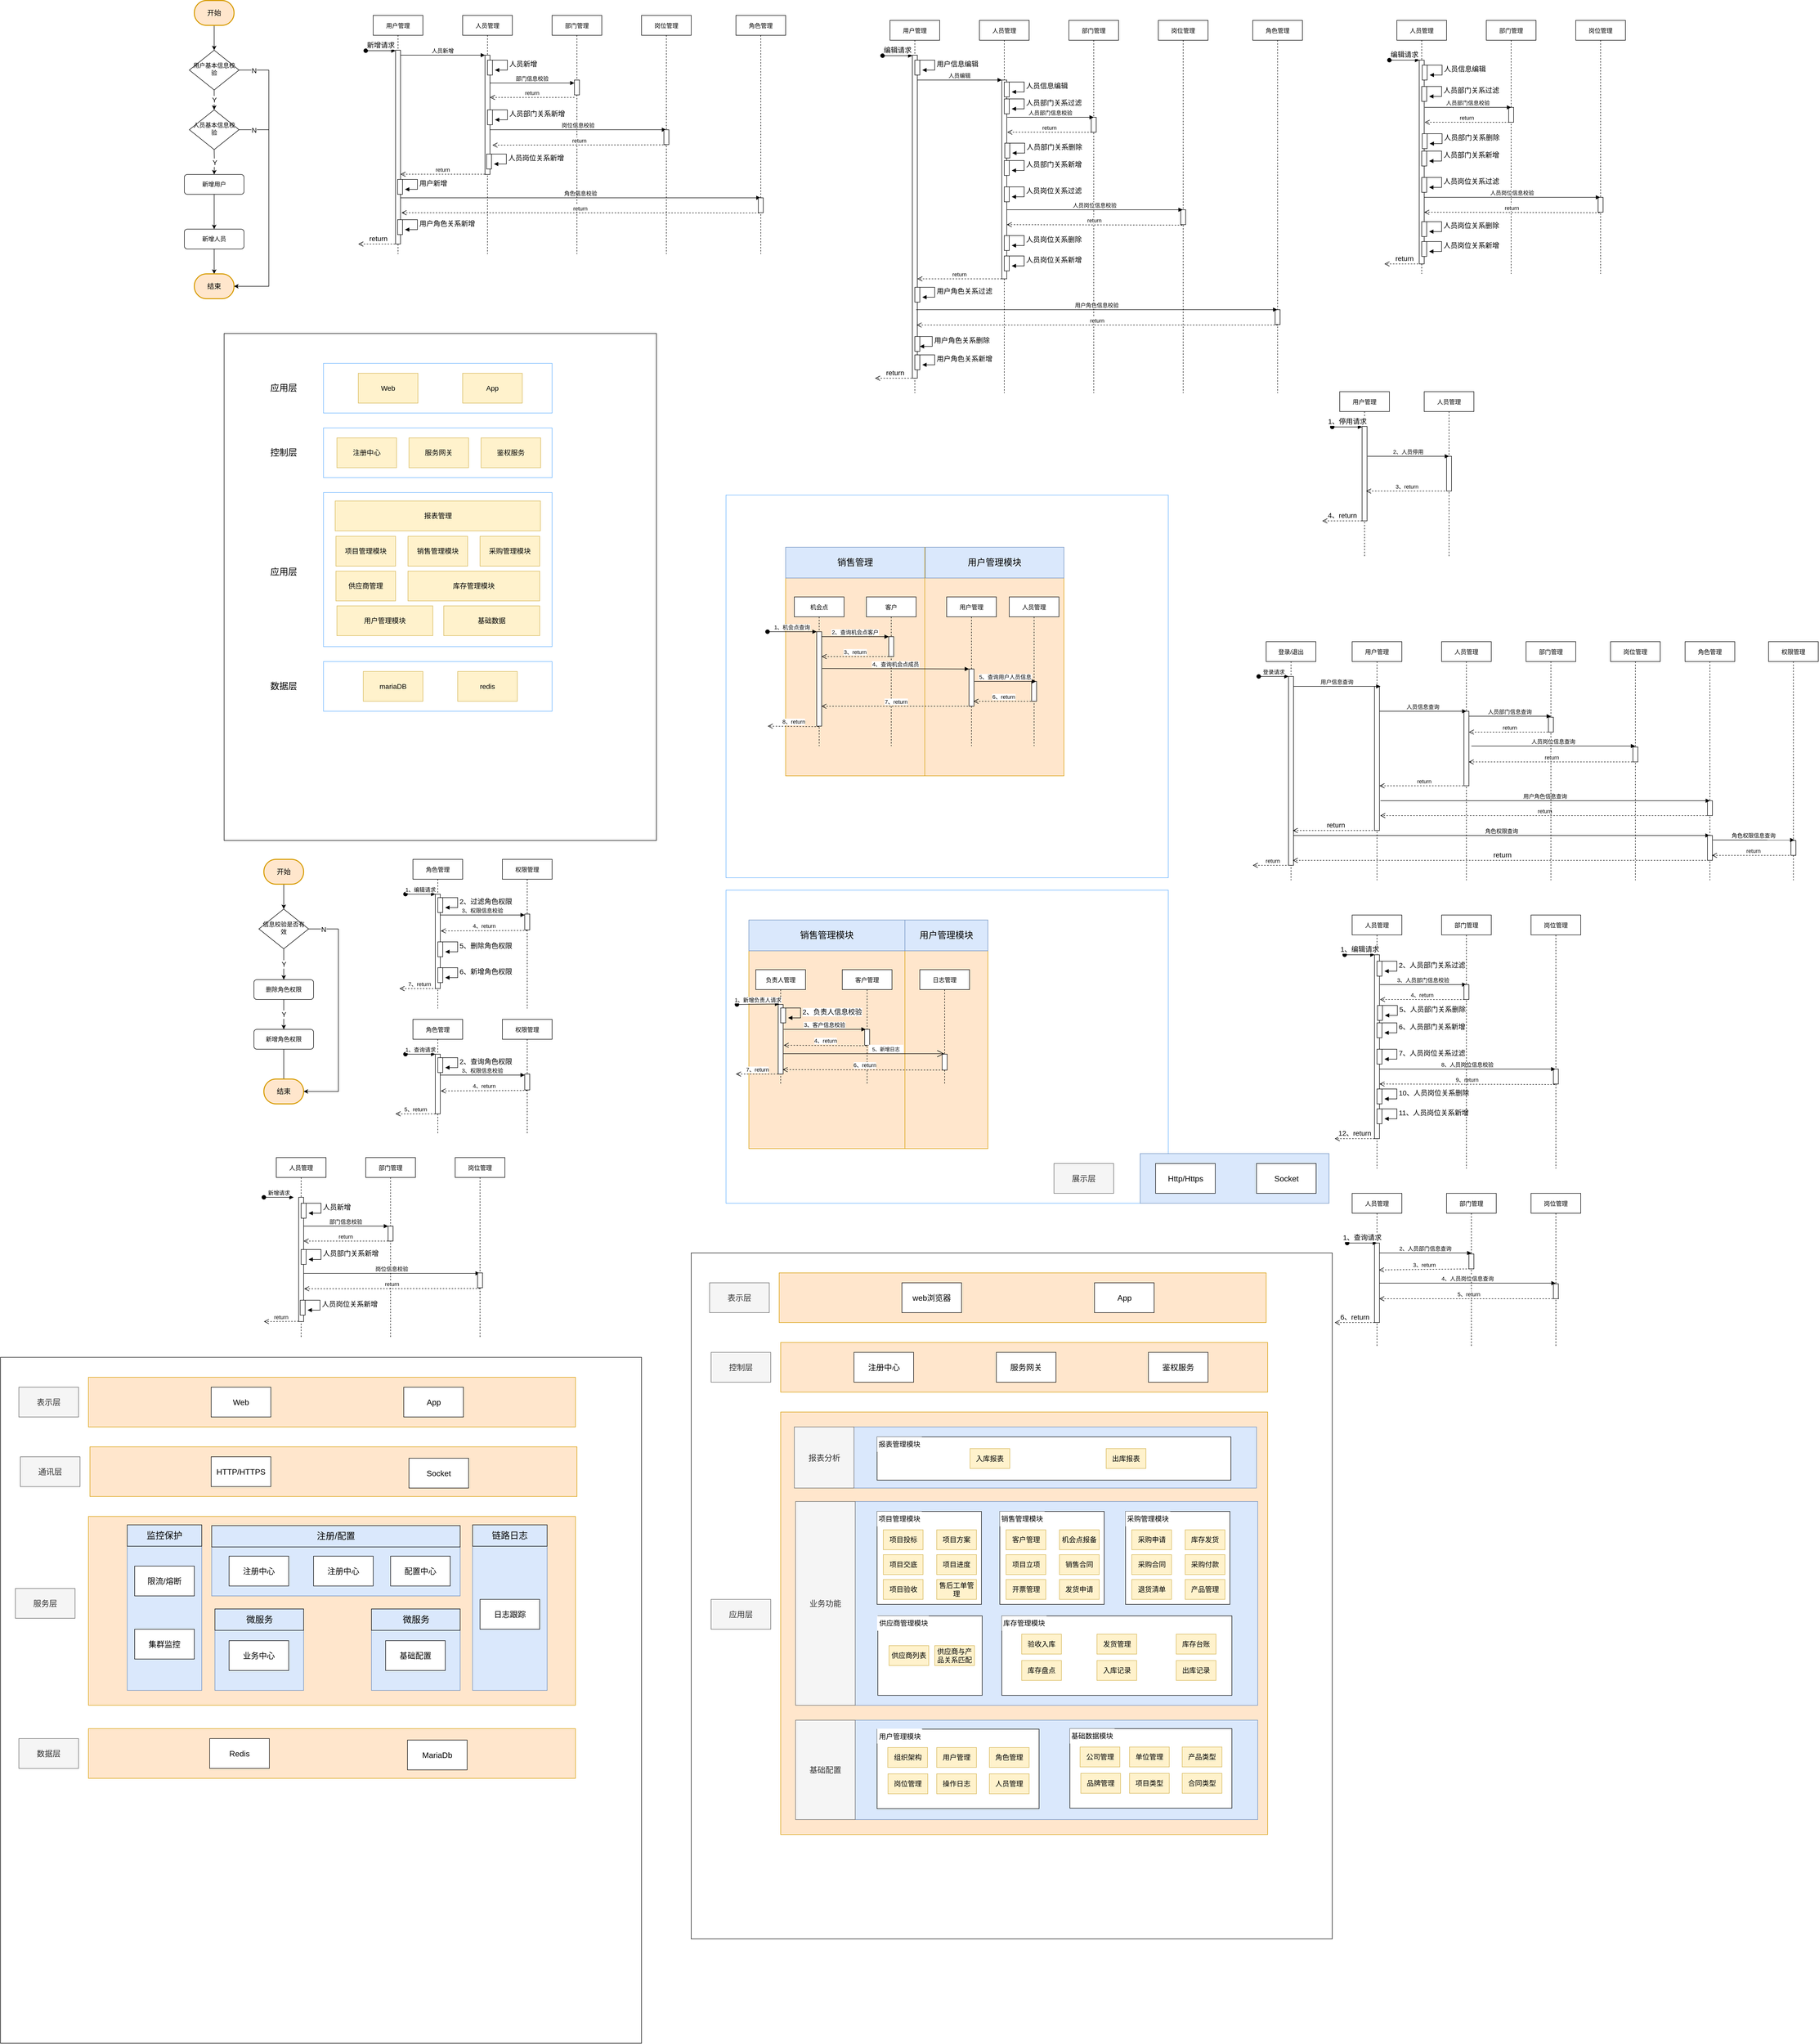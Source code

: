 <mxfile version="17.1.3" type="github">
  <diagram id="DxHJc_R2YyCujJNMF_Zv" name="Page-1">
    <mxGraphModel dx="2249" dy="754" grid="1" gridSize="10" guides="1" tooltips="1" connect="1" arrows="1" fold="1" page="1" pageScale="1" pageWidth="827" pageHeight="1169" math="0" shadow="0">
      <root>
        <mxCell id="0" />
        <mxCell id="1" parent="0" />
        <mxCell id="ZXpeuByK33yPIrJJZpgC-1" value="" style="rounded=0;whiteSpace=wrap;html=1;fontSize=14;" parent="1" vertex="1">
          <mxGeometry x="1040" y="2530" width="1290" height="1380" as="geometry" />
        </mxCell>
        <mxCell id="ZXpeuByK33yPIrJJZpgC-133" value="" style="rounded=0;whiteSpace=wrap;html=1;fontSize=14;fillColor=#ffe6cc;strokeColor=#d79b00;" parent="1" vertex="1">
          <mxGeometry x="1220" y="2850" width="980" height="850" as="geometry" />
        </mxCell>
        <mxCell id="ZXpeuByK33yPIrJJZpgC-130" value="" style="rounded=0;whiteSpace=wrap;html=1;fillColor=#dae8fc;strokeColor=#6c8ebf;" parent="1" vertex="1">
          <mxGeometry x="1370" y="3470" width="810" height="200" as="geometry" />
        </mxCell>
        <mxCell id="ZXpeuByK33yPIrJJZpgC-129" value="" style="rounded=0;whiteSpace=wrap;html=1;fillColor=#dae8fc;strokeColor=#6c8ebf;" parent="1" vertex="1">
          <mxGeometry x="1367.5" y="2880" width="810" height="123" as="geometry" />
        </mxCell>
        <mxCell id="QqDQ2wGyLcQJu00NtUJg-209" value="" style="rounded=0;whiteSpace=wrap;html=1;fontSize=18;strokeColor=#66B2FF;" parent="1" vertex="1">
          <mxGeometry x="1110" y="1800" width="890" height="630" as="geometry" />
        </mxCell>
        <mxCell id="JhATvFRGc8RiKFNdU_sc-145" value="" style="rounded=0;whiteSpace=wrap;html=1;fontSize=18;strokeColor=#66B2FF;" parent="1" vertex="1">
          <mxGeometry x="1110" y="1005" width="890" height="770" as="geometry" />
        </mxCell>
        <mxCell id="JhATvFRGc8RiKFNdU_sc-17" value="Y" style="edgeStyle=orthogonalEdgeStyle;rounded=0;orthogonalLoop=1;jettySize=auto;html=1;fontSize=14;" parent="1" source="JhATvFRGc8RiKFNdU_sc-5" target="JhATvFRGc8RiKFNdU_sc-9" edge="1">
          <mxGeometry relative="1" as="geometry" />
        </mxCell>
        <mxCell id="JhATvFRGc8RiKFNdU_sc-31" value="N" style="edgeStyle=orthogonalEdgeStyle;rounded=0;orthogonalLoop=1;jettySize=auto;html=1;exitX=1;exitY=0.5;exitDx=0;exitDy=0;fontSize=14;endArrow=none;endFill=0;" parent="1" source="JhATvFRGc8RiKFNdU_sc-5" edge="1">
          <mxGeometry relative="1" as="geometry">
            <mxPoint x="190" y="150" as="targetPoint" />
          </mxGeometry>
        </mxCell>
        <mxCell id="JhATvFRGc8RiKFNdU_sc-5" value="用户基本信息校验" style="rhombus;whiteSpace=wrap;html=1;shadow=0;fontFamily=Helvetica;fontSize=12;align=center;strokeWidth=1;spacing=6;spacingTop=-4;" parent="1" vertex="1">
          <mxGeometry x="30" y="110" width="100" height="80" as="geometry" />
        </mxCell>
        <mxCell id="JhATvFRGc8RiKFNdU_sc-22" value="" style="edgeStyle=orthogonalEdgeStyle;rounded=0;orthogonalLoop=1;jettySize=auto;html=1;fontSize=14;" parent="1" source="JhATvFRGc8RiKFNdU_sc-6" target="JhATvFRGc8RiKFNdU_sc-12" edge="1">
          <mxGeometry relative="1" as="geometry" />
        </mxCell>
        <mxCell id="JhATvFRGc8RiKFNdU_sc-6" value="新增人员" style="rounded=1;whiteSpace=wrap;html=1;fontSize=12;glass=0;strokeWidth=1;shadow=0;" parent="1" vertex="1">
          <mxGeometry x="20" y="470" width="120" height="40" as="geometry" />
        </mxCell>
        <mxCell id="JhATvFRGc8RiKFNdU_sc-28" value="N" style="edgeStyle=orthogonalEdgeStyle;rounded=0;orthogonalLoop=1;jettySize=auto;html=1;exitX=1;exitY=0.5;exitDx=0;exitDy=0;fontSize=14;endArrow=none;endFill=0;" parent="1" source="JhATvFRGc8RiKFNdU_sc-9" edge="1">
          <mxGeometry relative="1" as="geometry">
            <mxPoint x="190" y="270" as="targetPoint" />
          </mxGeometry>
        </mxCell>
        <mxCell id="JhATvFRGc8RiKFNdU_sc-9" value="人员基本信息校验" style="rhombus;whiteSpace=wrap;html=1;shadow=0;fontFamily=Helvetica;fontSize=12;align=center;strokeWidth=1;spacing=6;spacingTop=-4;" parent="1" vertex="1">
          <mxGeometry x="30" y="230" width="100" height="80" as="geometry" />
        </mxCell>
        <mxCell id="JhATvFRGc8RiKFNdU_sc-21" value="" style="edgeStyle=orthogonalEdgeStyle;rounded=0;orthogonalLoop=1;jettySize=auto;html=1;fontSize=14;" parent="1" source="JhATvFRGc8RiKFNdU_sc-11" target="JhATvFRGc8RiKFNdU_sc-6" edge="1">
          <mxGeometry relative="1" as="geometry" />
        </mxCell>
        <mxCell id="JhATvFRGc8RiKFNdU_sc-11" value="新增用户" style="rounded=1;whiteSpace=wrap;html=1;fontSize=12;glass=0;strokeWidth=1;shadow=0;" parent="1" vertex="1">
          <mxGeometry x="20" y="360" width="120" height="40" as="geometry" />
        </mxCell>
        <mxCell id="JhATvFRGc8RiKFNdU_sc-12" value="&lt;font style=&quot;font-size: 14px&quot;&gt;结束&lt;/font&gt;" style="strokeWidth=2;html=1;shape=mxgraph.flowchart.terminator;whiteSpace=wrap;fillColor=#ffe6cc;strokeColor=#d79b00;" parent="1" vertex="1">
          <mxGeometry x="40" y="560" width="80" height="50" as="geometry" />
        </mxCell>
        <mxCell id="JhATvFRGc8RiKFNdU_sc-16" value="" style="edgeStyle=orthogonalEdgeStyle;rounded=0;orthogonalLoop=1;jettySize=auto;html=1;fontSize=14;" parent="1" source="JhATvFRGc8RiKFNdU_sc-13" target="JhATvFRGc8RiKFNdU_sc-5" edge="1">
          <mxGeometry relative="1" as="geometry" />
        </mxCell>
        <mxCell id="JhATvFRGc8RiKFNdU_sc-13" value="&lt;font style=&quot;font-size: 14px&quot;&gt;开始&lt;/font&gt;" style="strokeWidth=2;html=1;shape=mxgraph.flowchart.terminator;whiteSpace=wrap;fillColor=#ffe6cc;strokeColor=#d79b00;" parent="1" vertex="1">
          <mxGeometry x="40" y="10" width="80" height="50" as="geometry" />
        </mxCell>
        <mxCell id="JhATvFRGc8RiKFNdU_sc-20" value="Y" style="edgeStyle=orthogonalEdgeStyle;rounded=0;orthogonalLoop=1;jettySize=auto;html=1;fontSize=14;" parent="1" target="JhATvFRGc8RiKFNdU_sc-11" edge="1">
          <mxGeometry relative="1" as="geometry">
            <mxPoint x="80" y="310" as="sourcePoint" />
          </mxGeometry>
        </mxCell>
        <mxCell id="JhATvFRGc8RiKFNdU_sc-32" value="" style="endArrow=classic;html=1;rounded=0;fontSize=14;entryX=1;entryY=0.5;entryDx=0;entryDy=0;entryPerimeter=0;edgeStyle=elbowEdgeStyle;" parent="1" target="JhATvFRGc8RiKFNdU_sc-12" edge="1">
          <mxGeometry width="50" height="50" relative="1" as="geometry">
            <mxPoint x="190" y="150" as="sourcePoint" />
            <mxPoint x="190" y="830" as="targetPoint" />
            <Array as="points">
              <mxPoint x="190" y="500" />
            </Array>
          </mxGeometry>
        </mxCell>
        <mxCell id="JhATvFRGc8RiKFNdU_sc-33" value="用户管理" style="shape=umlLifeline;perimeter=lifelinePerimeter;container=1;collapsible=0;recursiveResize=0;rounded=0;shadow=0;strokeWidth=1;" parent="1" vertex="1">
          <mxGeometry x="400" y="40" width="100" height="480" as="geometry" />
        </mxCell>
        <mxCell id="JhATvFRGc8RiKFNdU_sc-34" value="" style="points=[];perimeter=orthogonalPerimeter;rounded=0;shadow=0;strokeWidth=1;" parent="JhATvFRGc8RiKFNdU_sc-33" vertex="1">
          <mxGeometry x="45" y="70" width="10" height="390" as="geometry" />
        </mxCell>
        <mxCell id="JhATvFRGc8RiKFNdU_sc-61" value="" style="points=[];perimeter=orthogonalPerimeter;rounded=0;shadow=0;strokeWidth=1;" parent="JhATvFRGc8RiKFNdU_sc-33" vertex="1">
          <mxGeometry x="49" y="411" width="10" height="30" as="geometry" />
        </mxCell>
        <mxCell id="JhATvFRGc8RiKFNdU_sc-62" value="用户角色关系新增" style="edgeStyle=orthogonalEdgeStyle;html=1;align=left;spacingLeft=2;endArrow=block;rounded=0;entryX=1;entryY=0;fontSize=14;" parent="JhATvFRGc8RiKFNdU_sc-33" edge="1">
          <mxGeometry relative="1" as="geometry">
            <mxPoint x="59" y="411" as="sourcePoint" />
            <Array as="points">
              <mxPoint x="89" y="411" />
            </Array>
            <mxPoint x="64" y="431" as="targetPoint" />
          </mxGeometry>
        </mxCell>
        <mxCell id="Se7ObuLBj4AdphLszHnw-35" value="" style="points=[];perimeter=orthogonalPerimeter;rounded=0;shadow=0;strokeWidth=1;" vertex="1" parent="JhATvFRGc8RiKFNdU_sc-33">
          <mxGeometry x="49" y="330" width="10" height="30" as="geometry" />
        </mxCell>
        <mxCell id="Se7ObuLBj4AdphLszHnw-36" value="用户新增" style="edgeStyle=orthogonalEdgeStyle;html=1;align=left;spacingLeft=2;endArrow=block;rounded=0;entryX=1;entryY=0;fontSize=14;" edge="1" parent="JhATvFRGc8RiKFNdU_sc-33">
          <mxGeometry relative="1" as="geometry">
            <mxPoint x="59" y="330" as="sourcePoint" />
            <Array as="points">
              <mxPoint x="89" y="330" />
            </Array>
            <mxPoint x="64" y="350" as="targetPoint" />
          </mxGeometry>
        </mxCell>
        <mxCell id="JhATvFRGc8RiKFNdU_sc-37" value="人员管理" style="shape=umlLifeline;perimeter=lifelinePerimeter;container=1;collapsible=0;recursiveResize=0;rounded=0;shadow=0;strokeWidth=1;" parent="1" vertex="1">
          <mxGeometry x="580" y="40" width="100" height="480" as="geometry" />
        </mxCell>
        <mxCell id="JhATvFRGc8RiKFNdU_sc-38" value="" style="points=[];perimeter=orthogonalPerimeter;rounded=0;shadow=0;strokeWidth=1;" parent="JhATvFRGc8RiKFNdU_sc-37" vertex="1">
          <mxGeometry x="45" y="80" width="10" height="210" as="geometry" />
        </mxCell>
        <mxCell id="JhATvFRGc8RiKFNdU_sc-59" value="角色信息校验" style="verticalAlign=bottom;endArrow=block;shadow=0;strokeWidth=1;rounded=0;" parent="JhATvFRGc8RiKFNdU_sc-37" edge="1">
          <mxGeometry relative="1" as="geometry">
            <mxPoint x="-125" y="367.0" as="sourcePoint" />
            <mxPoint x="599.5" y="367" as="targetPoint" />
          </mxGeometry>
        </mxCell>
        <mxCell id="Se7ObuLBj4AdphLszHnw-27" value="人员管理" style="shape=umlLifeline;perimeter=lifelinePerimeter;container=1;collapsible=0;recursiveResize=0;rounded=0;shadow=0;strokeWidth=1;" vertex="1" parent="JhATvFRGc8RiKFNdU_sc-37">
          <mxGeometry width="100" height="480" as="geometry" />
        </mxCell>
        <mxCell id="Se7ObuLBj4AdphLszHnw-28" value="" style="points=[];perimeter=orthogonalPerimeter;rounded=0;shadow=0;strokeWidth=1;" vertex="1" parent="Se7ObuLBj4AdphLszHnw-27">
          <mxGeometry x="45" y="80" width="10" height="240" as="geometry" />
        </mxCell>
        <mxCell id="Se7ObuLBj4AdphLszHnw-29" value="" style="points=[];perimeter=orthogonalPerimeter;rounded=0;shadow=0;strokeWidth=1;" vertex="1" parent="Se7ObuLBj4AdphLszHnw-27">
          <mxGeometry x="50" y="190" width="10" height="30" as="geometry" />
        </mxCell>
        <mxCell id="Se7ObuLBj4AdphLszHnw-30" value="人员部门关系新增" style="edgeStyle=orthogonalEdgeStyle;html=1;align=left;spacingLeft=2;endArrow=block;rounded=0;entryX=1;entryY=0;fontSize=14;" edge="1" parent="Se7ObuLBj4AdphLszHnw-27">
          <mxGeometry relative="1" as="geometry">
            <mxPoint x="60" y="190" as="sourcePoint" />
            <Array as="points">
              <mxPoint x="90" y="190" />
            </Array>
            <mxPoint x="65" y="210" as="targetPoint" />
          </mxGeometry>
        </mxCell>
        <mxCell id="Se7ObuLBj4AdphLszHnw-38" value="" style="points=[];perimeter=orthogonalPerimeter;rounded=0;shadow=0;strokeWidth=1;" vertex="1" parent="Se7ObuLBj4AdphLszHnw-27">
          <mxGeometry x="50" y="90" width="10" height="30" as="geometry" />
        </mxCell>
        <mxCell id="Se7ObuLBj4AdphLszHnw-39" value="人员新增" style="edgeStyle=orthogonalEdgeStyle;html=1;align=left;spacingLeft=2;endArrow=block;rounded=0;entryX=1;entryY=0;fontSize=14;" edge="1" parent="Se7ObuLBj4AdphLszHnw-27">
          <mxGeometry relative="1" as="geometry">
            <mxPoint x="60" y="90" as="sourcePoint" />
            <Array as="points">
              <mxPoint x="90" y="90" />
            </Array>
            <mxPoint x="65" y="110" as="targetPoint" />
          </mxGeometry>
        </mxCell>
        <mxCell id="JhATvFRGc8RiKFNdU_sc-39" value="return" style="verticalAlign=bottom;endArrow=open;dashed=1;endSize=8;exitX=0;exitY=0.95;shadow=0;strokeWidth=1;rounded=0;" parent="1" edge="1">
          <mxGeometry relative="1" as="geometry">
            <mxPoint x="455" y="359.5" as="targetPoint" />
            <mxPoint x="625" y="359.5" as="sourcePoint" />
          </mxGeometry>
        </mxCell>
        <mxCell id="JhATvFRGc8RiKFNdU_sc-40" value="人员新增" style="verticalAlign=bottom;endArrow=block;entryX=0;entryY=0;shadow=0;strokeWidth=1;rounded=0;" parent="1" source="JhATvFRGc8RiKFNdU_sc-34" target="JhATvFRGc8RiKFNdU_sc-38" edge="1">
          <mxGeometry relative="1" as="geometry">
            <mxPoint x="555" y="120" as="sourcePoint" />
          </mxGeometry>
        </mxCell>
        <mxCell id="JhATvFRGc8RiKFNdU_sc-43" value="新增请求" style="html=1;verticalAlign=bottom;startArrow=oval;startFill=1;endArrow=block;startSize=8;rounded=0;fontSize=14;" parent="1" edge="1">
          <mxGeometry width="60" relative="1" as="geometry">
            <mxPoint x="385" y="111" as="sourcePoint" />
            <mxPoint x="445" y="111" as="targetPoint" />
          </mxGeometry>
        </mxCell>
        <mxCell id="JhATvFRGc8RiKFNdU_sc-44" value="部门管理" style="shape=umlLifeline;perimeter=lifelinePerimeter;container=1;collapsible=0;recursiveResize=0;rounded=0;shadow=0;strokeWidth=1;" parent="1" vertex="1">
          <mxGeometry x="760" y="40" width="100" height="480" as="geometry" />
        </mxCell>
        <mxCell id="JhATvFRGc8RiKFNdU_sc-45" value="" style="points=[];perimeter=orthogonalPerimeter;rounded=0;shadow=0;strokeWidth=1;" parent="JhATvFRGc8RiKFNdU_sc-44" vertex="1">
          <mxGeometry x="45" y="130" width="10" height="30" as="geometry" />
        </mxCell>
        <mxCell id="JhATvFRGc8RiKFNdU_sc-50" value="部门信息校验" style="verticalAlign=bottom;endArrow=block;entryX=0;entryY=0;shadow=0;strokeWidth=1;rounded=0;" parent="JhATvFRGc8RiKFNdU_sc-44" edge="1">
          <mxGeometry relative="1" as="geometry">
            <mxPoint x="-125" y="136.0" as="sourcePoint" />
            <mxPoint x="45" y="136.0" as="targetPoint" />
          </mxGeometry>
        </mxCell>
        <mxCell id="JhATvFRGc8RiKFNdU_sc-55" value="岗位信息校验" style="verticalAlign=bottom;endArrow=block;shadow=0;strokeWidth=1;rounded=0;" parent="JhATvFRGc8RiKFNdU_sc-44" edge="1">
          <mxGeometry relative="1" as="geometry">
            <mxPoint x="-125" y="230.0" as="sourcePoint" />
            <mxPoint x="229.5" y="230.0" as="targetPoint" />
          </mxGeometry>
        </mxCell>
        <mxCell id="JhATvFRGc8RiKFNdU_sc-46" value="岗位管理" style="shape=umlLifeline;perimeter=lifelinePerimeter;container=1;collapsible=0;recursiveResize=0;rounded=0;shadow=0;strokeWidth=1;" parent="1" vertex="1">
          <mxGeometry x="940" y="40" width="100" height="480" as="geometry" />
        </mxCell>
        <mxCell id="JhATvFRGc8RiKFNdU_sc-47" value="" style="points=[];perimeter=orthogonalPerimeter;rounded=0;shadow=0;strokeWidth=1;" parent="JhATvFRGc8RiKFNdU_sc-46" vertex="1">
          <mxGeometry x="45" y="230" width="10" height="30" as="geometry" />
        </mxCell>
        <mxCell id="JhATvFRGc8RiKFNdU_sc-48" value="角色管理" style="shape=umlLifeline;perimeter=lifelinePerimeter;container=1;collapsible=0;recursiveResize=0;rounded=0;shadow=0;strokeWidth=1;" parent="1" vertex="1">
          <mxGeometry x="1130" y="40" width="100" height="480" as="geometry" />
        </mxCell>
        <mxCell id="JhATvFRGc8RiKFNdU_sc-51" value="return" style="verticalAlign=bottom;endArrow=open;dashed=1;endSize=8;exitX=0;exitY=0.95;shadow=0;strokeWidth=1;rounded=0;" parent="1" edge="1">
          <mxGeometry relative="1" as="geometry">
            <mxPoint x="635" y="205.0" as="targetPoint" />
            <mxPoint x="805" y="205.0" as="sourcePoint" />
          </mxGeometry>
        </mxCell>
        <mxCell id="JhATvFRGc8RiKFNdU_sc-56" value="return" style="verticalAlign=bottom;endArrow=open;dashed=1;endSize=8;exitX=0;exitY=0.95;shadow=0;strokeWidth=1;rounded=0;" parent="1" edge="1">
          <mxGeometry relative="1" as="geometry">
            <mxPoint x="640" y="301" as="targetPoint" />
            <mxPoint x="990" y="300.5" as="sourcePoint" />
          </mxGeometry>
        </mxCell>
        <mxCell id="JhATvFRGc8RiKFNdU_sc-57" value="" style="points=[];perimeter=orthogonalPerimeter;rounded=0;shadow=0;strokeWidth=1;" parent="1" vertex="1">
          <mxGeometry x="628" y="319" width="10" height="30" as="geometry" />
        </mxCell>
        <mxCell id="JhATvFRGc8RiKFNdU_sc-58" value="人员岗位关系新增" style="edgeStyle=orthogonalEdgeStyle;html=1;align=left;spacingLeft=2;endArrow=block;rounded=0;entryX=1;entryY=0;fontSize=14;" parent="1" edge="1">
          <mxGeometry relative="1" as="geometry">
            <mxPoint x="638" y="319" as="sourcePoint" />
            <Array as="points">
              <mxPoint x="668" y="319" />
            </Array>
            <mxPoint x="643" y="339" as="targetPoint" />
          </mxGeometry>
        </mxCell>
        <mxCell id="JhATvFRGc8RiKFNdU_sc-60" value="return" style="verticalAlign=bottom;endArrow=open;dashed=1;endSize=8;exitX=0;exitY=0.95;shadow=0;strokeWidth=1;rounded=0;" parent="1" edge="1">
          <mxGeometry relative="1" as="geometry">
            <mxPoint x="457" y="437" as="targetPoint" />
            <mxPoint x="1177" y="437.5" as="sourcePoint" />
          </mxGeometry>
        </mxCell>
        <mxCell id="JhATvFRGc8RiKFNdU_sc-63" value="return" style="html=1;verticalAlign=bottom;endArrow=open;dashed=1;endSize=8;rounded=0;fontSize=14;" parent="1" edge="1">
          <mxGeometry relative="1" as="geometry">
            <mxPoint x="450" y="500" as="sourcePoint" />
            <mxPoint x="370" y="500" as="targetPoint" />
          </mxGeometry>
        </mxCell>
        <mxCell id="JhATvFRGc8RiKFNdU_sc-64" value="" style="rounded=0;whiteSpace=wrap;html=1;fontSize=14;" parent="1" vertex="1">
          <mxGeometry x="100" y="680" width="870" height="1020" as="geometry" />
        </mxCell>
        <mxCell id="JhATvFRGc8RiKFNdU_sc-65" value="" style="rounded=0;whiteSpace=wrap;html=1;fontSize=14;strokeColor=#66B2FF;" parent="1" vertex="1">
          <mxGeometry x="300" y="740" width="460" height="100" as="geometry" />
        </mxCell>
        <mxCell id="JhATvFRGc8RiKFNdU_sc-66" value="&lt;font style=&quot;font-size: 18px&quot;&gt;应用层&lt;/font&gt;" style="rounded=0;whiteSpace=wrap;html=1;fontSize=14;strokeColor=none;" parent="1" vertex="1">
          <mxGeometry x="160" y="760" width="120" height="60" as="geometry" />
        </mxCell>
        <mxCell id="JhATvFRGc8RiKFNdU_sc-67" value="Web" style="rounded=0;whiteSpace=wrap;html=1;fontSize=14;strokeColor=#d6b656;fillColor=#fff2cc;" parent="1" vertex="1">
          <mxGeometry x="370" y="760" width="120" height="60" as="geometry" />
        </mxCell>
        <mxCell id="JhATvFRGc8RiKFNdU_sc-68" value="App" style="rounded=0;whiteSpace=wrap;html=1;fontSize=14;strokeColor=#d6b656;fillColor=#fff2cc;" parent="1" vertex="1">
          <mxGeometry x="580" y="760" width="120" height="60" as="geometry" />
        </mxCell>
        <mxCell id="JhATvFRGc8RiKFNdU_sc-69" value="" style="rounded=0;whiteSpace=wrap;html=1;fontSize=14;strokeColor=#66B2FF;" parent="1" vertex="1">
          <mxGeometry x="300" y="870" width="460" height="100" as="geometry" />
        </mxCell>
        <mxCell id="JhATvFRGc8RiKFNdU_sc-70" value="&lt;font style=&quot;font-size: 18px&quot;&gt;控制层&lt;/font&gt;" style="rounded=0;whiteSpace=wrap;html=1;fontSize=14;strokeColor=none;" parent="1" vertex="1">
          <mxGeometry x="160" y="890" width="120" height="60" as="geometry" />
        </mxCell>
        <mxCell id="JhATvFRGc8RiKFNdU_sc-71" value="注册中心" style="rounded=0;whiteSpace=wrap;html=1;fontSize=14;strokeColor=#d6b656;fillColor=#fff2cc;" parent="1" vertex="1">
          <mxGeometry x="327" y="890" width="120" height="60" as="geometry" />
        </mxCell>
        <mxCell id="JhATvFRGc8RiKFNdU_sc-72" value="服务网关" style="rounded=0;whiteSpace=wrap;html=1;fontSize=14;strokeColor=#d6b656;fillColor=#fff2cc;" parent="1" vertex="1">
          <mxGeometry x="472" y="890" width="120" height="60" as="geometry" />
        </mxCell>
        <mxCell id="JhATvFRGc8RiKFNdU_sc-73" value="鉴权服务" style="rounded=0;whiteSpace=wrap;html=1;fontSize=14;strokeColor=#d6b656;fillColor=#fff2cc;" parent="1" vertex="1">
          <mxGeometry x="617" y="890" width="120" height="60" as="geometry" />
        </mxCell>
        <mxCell id="JhATvFRGc8RiKFNdU_sc-74" value="" style="rounded=0;whiteSpace=wrap;html=1;fontSize=14;strokeColor=#66B2FF;" parent="1" vertex="1">
          <mxGeometry x="300" y="1000" width="460" height="310" as="geometry" />
        </mxCell>
        <mxCell id="JhATvFRGc8RiKFNdU_sc-75" value="&lt;font style=&quot;font-size: 18px&quot;&gt;应用层&lt;/font&gt;" style="rounded=0;whiteSpace=wrap;html=1;fontSize=14;strokeColor=none;" parent="1" vertex="1">
          <mxGeometry x="160" y="1130" width="120" height="60" as="geometry" />
        </mxCell>
        <mxCell id="JhATvFRGc8RiKFNdU_sc-76" value="项目管理模块" style="rounded=0;whiteSpace=wrap;html=1;fontSize=14;strokeColor=#d6b656;fillColor=#fff2cc;" parent="1" vertex="1">
          <mxGeometry x="325" y="1088" width="120" height="60" as="geometry" />
        </mxCell>
        <mxCell id="JhATvFRGc8RiKFNdU_sc-77" value="销售管理模块" style="rounded=0;whiteSpace=wrap;html=1;fontSize=14;strokeColor=#d6b656;fillColor=#fff2cc;" parent="1" vertex="1">
          <mxGeometry x="470" y="1088" width="120" height="60" as="geometry" />
        </mxCell>
        <mxCell id="JhATvFRGc8RiKFNdU_sc-78" value="采购管理模块" style="rounded=0;whiteSpace=wrap;html=1;fontSize=14;strokeColor=#d6b656;fillColor=#fff2cc;" parent="1" vertex="1">
          <mxGeometry x="615" y="1088" width="120" height="60" as="geometry" />
        </mxCell>
        <mxCell id="JhATvFRGc8RiKFNdU_sc-79" value="用户管理模块" style="rounded=0;whiteSpace=wrap;html=1;fontSize=14;strokeColor=#d6b656;fillColor=#fff2cc;" parent="1" vertex="1">
          <mxGeometry x="327" y="1228" width="193" height="60" as="geometry" />
        </mxCell>
        <mxCell id="JhATvFRGc8RiKFNdU_sc-80" value="基础数据" style="rounded=0;whiteSpace=wrap;html=1;fontSize=14;strokeColor=#d6b656;fillColor=#fff2cc;" parent="1" vertex="1">
          <mxGeometry x="542" y="1228" width="193" height="60" as="geometry" />
        </mxCell>
        <mxCell id="JhATvFRGc8RiKFNdU_sc-81" value="供应商管理" style="rounded=0;whiteSpace=wrap;html=1;fontSize=14;strokeColor=#d6b656;fillColor=#fff2cc;" parent="1" vertex="1">
          <mxGeometry x="325" y="1158" width="120" height="60" as="geometry" />
        </mxCell>
        <mxCell id="JhATvFRGc8RiKFNdU_sc-82" value="库存管理模块" style="rounded=0;whiteSpace=wrap;html=1;fontSize=14;strokeColor=#d6b656;fillColor=#fff2cc;" parent="1" vertex="1">
          <mxGeometry x="470" y="1158" width="265" height="60" as="geometry" />
        </mxCell>
        <mxCell id="JhATvFRGc8RiKFNdU_sc-83" value="报表管理" style="rounded=0;whiteSpace=wrap;html=1;fontSize=14;strokeColor=#d6b656;fillColor=#fff2cc;" parent="1" vertex="1">
          <mxGeometry x="323.5" y="1017" width="413" height="60" as="geometry" />
        </mxCell>
        <mxCell id="JhATvFRGc8RiKFNdU_sc-84" value="" style="rounded=0;whiteSpace=wrap;html=1;fontSize=14;strokeColor=#66B2FF;" parent="1" vertex="1">
          <mxGeometry x="300" y="1340" width="460" height="100" as="geometry" />
        </mxCell>
        <mxCell id="JhATvFRGc8RiKFNdU_sc-85" value="&lt;font style=&quot;font-size: 18px&quot;&gt;数据层&lt;/font&gt;" style="rounded=0;whiteSpace=wrap;html=1;fontSize=14;strokeColor=none;" parent="1" vertex="1">
          <mxGeometry x="160" y="1360" width="120" height="60" as="geometry" />
        </mxCell>
        <mxCell id="JhATvFRGc8RiKFNdU_sc-86" value="mariaDB" style="rounded=0;whiteSpace=wrap;html=1;fontSize=14;strokeColor=#d6b656;fillColor=#fff2cc;" parent="1" vertex="1">
          <mxGeometry x="380" y="1360" width="120" height="60" as="geometry" />
        </mxCell>
        <mxCell id="JhATvFRGc8RiKFNdU_sc-87" value="redis" style="rounded=0;whiteSpace=wrap;html=1;fontSize=14;strokeColor=#d6b656;fillColor=#fff2cc;" parent="1" vertex="1">
          <mxGeometry x="570" y="1360" width="120" height="60" as="geometry" />
        </mxCell>
        <mxCell id="JhATvFRGc8RiKFNdU_sc-89" value="用户管理" style="shape=umlLifeline;perimeter=lifelinePerimeter;container=1;collapsible=0;recursiveResize=0;rounded=0;shadow=0;strokeWidth=1;" parent="1" vertex="1">
          <mxGeometry x="1440" y="50" width="100" height="750" as="geometry" />
        </mxCell>
        <mxCell id="JhATvFRGc8RiKFNdU_sc-90" value="" style="points=[];perimeter=orthogonalPerimeter;rounded=0;shadow=0;strokeWidth=1;" parent="JhATvFRGc8RiKFNdU_sc-89" vertex="1">
          <mxGeometry x="45" y="70" width="10" height="650" as="geometry" />
        </mxCell>
        <mxCell id="JhATvFRGc8RiKFNdU_sc-91" value="" style="points=[];perimeter=orthogonalPerimeter;rounded=0;shadow=0;strokeWidth=1;" parent="JhATvFRGc8RiKFNdU_sc-89" vertex="1">
          <mxGeometry x="50" y="537" width="10" height="30" as="geometry" />
        </mxCell>
        <mxCell id="JhATvFRGc8RiKFNdU_sc-92" value="用户角色关系过滤" style="edgeStyle=orthogonalEdgeStyle;html=1;align=left;spacingLeft=2;endArrow=block;rounded=0;entryX=1;entryY=0;fontSize=14;" parent="JhATvFRGc8RiKFNdU_sc-89" edge="1">
          <mxGeometry relative="1" as="geometry">
            <mxPoint x="60" y="537" as="sourcePoint" />
            <Array as="points">
              <mxPoint x="90" y="537" />
            </Array>
            <mxPoint x="65" y="557" as="targetPoint" />
          </mxGeometry>
        </mxCell>
        <mxCell id="JhATvFRGc8RiKFNdU_sc-132" value="" style="points=[];perimeter=orthogonalPerimeter;rounded=0;shadow=0;strokeWidth=1;" parent="JhATvFRGc8RiKFNdU_sc-89" vertex="1">
          <mxGeometry x="50" y="636" width="10" height="30" as="geometry" />
        </mxCell>
        <mxCell id="Se7ObuLBj4AdphLszHnw-42" value="" style="points=[];perimeter=orthogonalPerimeter;rounded=0;shadow=0;strokeWidth=1;" vertex="1" parent="JhATvFRGc8RiKFNdU_sc-89">
          <mxGeometry x="50" y="80" width="10" height="30" as="geometry" />
        </mxCell>
        <mxCell id="Se7ObuLBj4AdphLszHnw-43" value="用户信息编辑" style="edgeStyle=orthogonalEdgeStyle;html=1;align=left;spacingLeft=2;endArrow=block;rounded=0;entryX=1;entryY=0;fontSize=14;" edge="1" parent="JhATvFRGc8RiKFNdU_sc-89">
          <mxGeometry relative="1" as="geometry">
            <mxPoint x="60" y="80" as="sourcePoint" />
            <Array as="points">
              <mxPoint x="90" y="80" />
            </Array>
            <mxPoint x="65" y="100" as="targetPoint" />
          </mxGeometry>
        </mxCell>
        <mxCell id="JhATvFRGc8RiKFNdU_sc-93" value="人员管理" style="shape=umlLifeline;perimeter=lifelinePerimeter;container=1;collapsible=0;recursiveResize=0;rounded=0;shadow=0;strokeWidth=1;" parent="1" vertex="1">
          <mxGeometry x="1620" y="50" width="100" height="750" as="geometry" />
        </mxCell>
        <mxCell id="JhATvFRGc8RiKFNdU_sc-94" value="" style="points=[];perimeter=orthogonalPerimeter;rounded=0;shadow=0;strokeWidth=1;" parent="JhATvFRGc8RiKFNdU_sc-93" vertex="1">
          <mxGeometry x="45" y="120" width="10" height="400" as="geometry" />
        </mxCell>
        <mxCell id="JhATvFRGc8RiKFNdU_sc-95" value="" style="points=[];perimeter=orthogonalPerimeter;rounded=0;shadow=0;strokeWidth=1;" parent="JhATvFRGc8RiKFNdU_sc-93" vertex="1">
          <mxGeometry x="50" y="158" width="10" height="30" as="geometry" />
        </mxCell>
        <mxCell id="JhATvFRGc8RiKFNdU_sc-96" value="人员部门关系过滤" style="edgeStyle=orthogonalEdgeStyle;html=1;align=left;spacingLeft=2;endArrow=block;rounded=0;entryX=1;entryY=0;fontSize=14;" parent="JhATvFRGc8RiKFNdU_sc-93" edge="1">
          <mxGeometry relative="1" as="geometry">
            <mxPoint x="60" y="158" as="sourcePoint" />
            <Array as="points">
              <mxPoint x="90" y="158" />
            </Array>
            <mxPoint x="65" y="178" as="targetPoint" />
          </mxGeometry>
        </mxCell>
        <mxCell id="JhATvFRGc8RiKFNdU_sc-126" value="" style="points=[];perimeter=orthogonalPerimeter;rounded=0;shadow=0;strokeWidth=1;" parent="JhATvFRGc8RiKFNdU_sc-93" vertex="1">
          <mxGeometry x="50" y="433" width="10" height="30" as="geometry" />
        </mxCell>
        <mxCell id="JhATvFRGc8RiKFNdU_sc-127" value="人员岗位关系删除" style="edgeStyle=orthogonalEdgeStyle;html=1;align=left;spacingLeft=2;endArrow=block;rounded=0;entryX=1;entryY=0;fontSize=14;" parent="JhATvFRGc8RiKFNdU_sc-93" edge="1">
          <mxGeometry relative="1" as="geometry">
            <mxPoint x="60" y="433" as="sourcePoint" />
            <Array as="points">
              <mxPoint x="90" y="433" />
            </Array>
            <mxPoint x="65" y="453" as="targetPoint" />
          </mxGeometry>
        </mxCell>
        <mxCell id="JhATvFRGc8RiKFNdU_sc-128" value="" style="points=[];perimeter=orthogonalPerimeter;rounded=0;shadow=0;strokeWidth=1;" parent="JhATvFRGc8RiKFNdU_sc-93" vertex="1">
          <mxGeometry x="50" y="474" width="10" height="30" as="geometry" />
        </mxCell>
        <mxCell id="JhATvFRGc8RiKFNdU_sc-129" value="人员岗位关系新增" style="edgeStyle=orthogonalEdgeStyle;html=1;align=left;spacingLeft=2;endArrow=block;rounded=0;entryX=1;entryY=0;fontSize=14;" parent="JhATvFRGc8RiKFNdU_sc-93" edge="1">
          <mxGeometry relative="1" as="geometry">
            <mxPoint x="60" y="474" as="sourcePoint" />
            <Array as="points">
              <mxPoint x="90" y="474" />
            </Array>
            <mxPoint x="65" y="494" as="targetPoint" />
          </mxGeometry>
        </mxCell>
        <mxCell id="JhATvFRGc8RiKFNdU_sc-98" value="return" style="verticalAlign=bottom;endArrow=open;dashed=1;endSize=8;exitX=0;exitY=0.95;shadow=0;strokeWidth=1;rounded=0;" parent="1" edge="1">
          <mxGeometry relative="1" as="geometry">
            <mxPoint x="1495" y="570.0" as="targetPoint" />
            <mxPoint x="1665" y="570.0" as="sourcePoint" />
          </mxGeometry>
        </mxCell>
        <mxCell id="JhATvFRGc8RiKFNdU_sc-99" value="人员编辑" style="verticalAlign=bottom;endArrow=block;entryX=0;entryY=0;shadow=0;strokeWidth=1;rounded=0;" parent="1" source="JhATvFRGc8RiKFNdU_sc-90" target="JhATvFRGc8RiKFNdU_sc-94" edge="1">
          <mxGeometry relative="1" as="geometry">
            <mxPoint x="1595" y="130" as="sourcePoint" />
          </mxGeometry>
        </mxCell>
        <mxCell id="JhATvFRGc8RiKFNdU_sc-100" value="编辑请求" style="html=1;verticalAlign=bottom;startArrow=oval;startFill=1;endArrow=block;startSize=8;rounded=0;fontSize=14;" parent="1" edge="1">
          <mxGeometry width="60" relative="1" as="geometry">
            <mxPoint x="1425" y="121" as="sourcePoint" />
            <mxPoint x="1485" y="121" as="targetPoint" />
          </mxGeometry>
        </mxCell>
        <mxCell id="JhATvFRGc8RiKFNdU_sc-101" value="部门管理" style="shape=umlLifeline;perimeter=lifelinePerimeter;container=1;collapsible=0;recursiveResize=0;rounded=0;shadow=0;strokeWidth=1;" parent="1" vertex="1">
          <mxGeometry x="1800" y="50" width="100" height="750" as="geometry" />
        </mxCell>
        <mxCell id="JhATvFRGc8RiKFNdU_sc-102" value="" style="points=[];perimeter=orthogonalPerimeter;rounded=0;shadow=0;strokeWidth=1;" parent="JhATvFRGc8RiKFNdU_sc-101" vertex="1">
          <mxGeometry x="45" y="195" width="10" height="30" as="geometry" />
        </mxCell>
        <mxCell id="JhATvFRGc8RiKFNdU_sc-105" value="岗位管理" style="shape=umlLifeline;perimeter=lifelinePerimeter;container=1;collapsible=0;recursiveResize=0;rounded=0;shadow=0;strokeWidth=1;" parent="1" vertex="1">
          <mxGeometry x="1980" y="50" width="100" height="750" as="geometry" />
        </mxCell>
        <mxCell id="JhATvFRGc8RiKFNdU_sc-106" value="" style="points=[];perimeter=orthogonalPerimeter;rounded=0;shadow=0;strokeWidth=1;" parent="JhATvFRGc8RiKFNdU_sc-105" vertex="1">
          <mxGeometry x="45" y="381" width="10" height="30" as="geometry" />
        </mxCell>
        <mxCell id="JhATvFRGc8RiKFNdU_sc-125" value="return" style="verticalAlign=bottom;endArrow=open;dashed=1;endSize=8;exitX=0.3;exitY=1.033;shadow=0;strokeWidth=1;rounded=0;exitDx=0;exitDy=0;exitPerimeter=0;" parent="JhATvFRGc8RiKFNdU_sc-105" source="JhATvFRGc8RiKFNdU_sc-106" edge="1">
          <mxGeometry relative="1" as="geometry">
            <mxPoint x="-305" y="411" as="targetPoint" />
            <mxPoint x="40" y="411.14" as="sourcePoint" />
          </mxGeometry>
        </mxCell>
        <mxCell id="JhATvFRGc8RiKFNdU_sc-107" value="角色管理" style="shape=umlLifeline;perimeter=lifelinePerimeter;container=1;collapsible=0;recursiveResize=0;rounded=0;shadow=0;strokeWidth=1;" parent="1" vertex="1">
          <mxGeometry x="2170" y="50" width="100" height="750" as="geometry" />
        </mxCell>
        <mxCell id="JhATvFRGc8RiKFNdU_sc-108" value="" style="points=[];perimeter=orthogonalPerimeter;rounded=0;shadow=0;strokeWidth=1;" parent="JhATvFRGc8RiKFNdU_sc-107" vertex="1">
          <mxGeometry x="45" y="582" width="10" height="30" as="geometry" />
        </mxCell>
        <mxCell id="JhATvFRGc8RiKFNdU_sc-114" value="return" style="html=1;verticalAlign=bottom;endArrow=open;dashed=1;endSize=8;rounded=0;fontSize=14;" parent="1" edge="1">
          <mxGeometry relative="1" as="geometry">
            <mxPoint x="1490" y="770" as="sourcePoint" />
            <mxPoint x="1410" y="770" as="targetPoint" />
          </mxGeometry>
        </mxCell>
        <mxCell id="JhATvFRGc8RiKFNdU_sc-115" value="用户角色关系删除" style="edgeStyle=orthogonalEdgeStyle;html=1;align=left;spacingLeft=2;endArrow=block;rounded=0;entryX=1;entryY=0;fontSize=14;" parent="1" edge="1">
          <mxGeometry relative="1" as="geometry">
            <mxPoint x="1495.0" y="686" as="sourcePoint" />
            <Array as="points">
              <mxPoint x="1525" y="686" />
            </Array>
            <mxPoint x="1500.0" y="706" as="targetPoint" />
          </mxGeometry>
        </mxCell>
        <mxCell id="JhATvFRGc8RiKFNdU_sc-116" value="人员部门信息校验" style="verticalAlign=bottom;endArrow=block;shadow=0;strokeWidth=1;rounded=0;" parent="1" edge="1">
          <mxGeometry relative="1" as="geometry">
            <mxPoint x="1676" y="245" as="sourcePoint" />
            <mxPoint x="1850" y="245" as="targetPoint" />
          </mxGeometry>
        </mxCell>
        <mxCell id="JhATvFRGc8RiKFNdU_sc-117" value="return" style="verticalAlign=bottom;endArrow=open;dashed=1;endSize=8;exitX=0.5;exitY=0.398;shadow=0;strokeWidth=1;rounded=0;exitDx=0;exitDy=0;exitPerimeter=0;" parent="1" edge="1">
          <mxGeometry relative="1" as="geometry">
            <mxPoint x="1676" y="275" as="targetPoint" />
            <mxPoint x="1846" y="275.14" as="sourcePoint" />
          </mxGeometry>
        </mxCell>
        <mxCell id="JhATvFRGc8RiKFNdU_sc-124" value="人员岗位信息校验" style="verticalAlign=bottom;endArrow=block;shadow=0;strokeWidth=1;rounded=0;" parent="1" edge="1">
          <mxGeometry relative="1" as="geometry">
            <mxPoint x="1674.5" y="431" as="sourcePoint" />
            <mxPoint x="2029" y="431" as="targetPoint" />
          </mxGeometry>
        </mxCell>
        <mxCell id="JhATvFRGc8RiKFNdU_sc-130" value="用户角色信息校验" style="verticalAlign=bottom;endArrow=block;shadow=0;strokeWidth=1;rounded=0;" parent="1" edge="1">
          <mxGeometry relative="1" as="geometry">
            <mxPoint x="1492.75" y="632" as="sourcePoint" />
            <mxPoint x="2219.5" y="632" as="targetPoint" />
          </mxGeometry>
        </mxCell>
        <mxCell id="JhATvFRGc8RiKFNdU_sc-131" value="return" style="verticalAlign=bottom;endArrow=open;dashed=1;endSize=8;exitX=0.3;exitY=1.033;shadow=0;strokeWidth=1;rounded=0;exitDx=0;exitDy=0;exitPerimeter=0;" parent="1" edge="1">
          <mxGeometry relative="1" as="geometry">
            <mxPoint x="1493.5" y="662.99" as="targetPoint" />
            <mxPoint x="2220.5" y="662.99" as="sourcePoint" />
          </mxGeometry>
        </mxCell>
        <mxCell id="JhATvFRGc8RiKFNdU_sc-133" value="" style="points=[];perimeter=orthogonalPerimeter;rounded=0;shadow=0;strokeWidth=1;" parent="1" vertex="1">
          <mxGeometry x="1490" y="723" width="10" height="30" as="geometry" />
        </mxCell>
        <mxCell id="JhATvFRGc8RiKFNdU_sc-134" value="用户角色关系新增" style="edgeStyle=orthogonalEdgeStyle;html=1;align=left;spacingLeft=2;endArrow=block;rounded=0;entryX=1;entryY=0;fontSize=14;" parent="1" edge="1">
          <mxGeometry relative="1" as="geometry">
            <mxPoint x="1500" y="723" as="sourcePoint" />
            <Array as="points">
              <mxPoint x="1530" y="723" />
            </Array>
            <mxPoint x="1505" y="743" as="targetPoint" />
          </mxGeometry>
        </mxCell>
        <mxCell id="JhATvFRGc8RiKFNdU_sc-147" value="" style="rounded=0;whiteSpace=wrap;html=1;fontSize=18;strokeColor=#d79b00;fillColor=#ffe6cc;" parent="1" vertex="1">
          <mxGeometry x="1230" y="1110" width="280" height="460" as="geometry" />
        </mxCell>
        <mxCell id="JhATvFRGc8RiKFNdU_sc-146" value="销售管理" style="rounded=0;whiteSpace=wrap;html=1;fontSize=18;strokeColor=#6c8ebf;fillColor=#dae8fc;" parent="1" vertex="1">
          <mxGeometry x="1230" y="1110" width="280" height="62" as="geometry" />
        </mxCell>
        <mxCell id="JhATvFRGc8RiKFNdU_sc-135" value="机会点" style="shape=umlLifeline;perimeter=lifelinePerimeter;container=1;collapsible=0;recursiveResize=0;rounded=0;shadow=0;strokeWidth=1;" parent="1" vertex="1">
          <mxGeometry x="1247.5" y="1210" width="100" height="300" as="geometry" />
        </mxCell>
        <mxCell id="JhATvFRGc8RiKFNdU_sc-136" value="" style="points=[];perimeter=orthogonalPerimeter;rounded=0;shadow=0;strokeWidth=1;" parent="JhATvFRGc8RiKFNdU_sc-135" vertex="1">
          <mxGeometry x="45" y="70" width="10" height="190" as="geometry" />
        </mxCell>
        <mxCell id="JhATvFRGc8RiKFNdU_sc-137" value="1、机会点查询" style="verticalAlign=bottom;startArrow=oval;endArrow=block;startSize=8;shadow=0;strokeWidth=1;rounded=0;" parent="JhATvFRGc8RiKFNdU_sc-135" target="JhATvFRGc8RiKFNdU_sc-136" edge="1">
          <mxGeometry relative="1" as="geometry">
            <mxPoint x="-54" y="70" as="sourcePoint" />
            <mxPoint x="6" y="70" as="targetPoint" />
          </mxGeometry>
        </mxCell>
        <mxCell id="JhATvFRGc8RiKFNdU_sc-139" value="客户" style="shape=umlLifeline;perimeter=lifelinePerimeter;container=1;collapsible=0;recursiveResize=0;rounded=0;shadow=0;strokeWidth=1;" parent="1" vertex="1">
          <mxGeometry x="1392.5" y="1210" width="100" height="300" as="geometry" />
        </mxCell>
        <mxCell id="JhATvFRGc8RiKFNdU_sc-140" value="" style="points=[];perimeter=orthogonalPerimeter;rounded=0;shadow=0;strokeWidth=1;" parent="JhATvFRGc8RiKFNdU_sc-139" vertex="1">
          <mxGeometry x="45" y="80" width="10" height="40" as="geometry" />
        </mxCell>
        <mxCell id="JhATvFRGc8RiKFNdU_sc-141" value="3、return" style="verticalAlign=bottom;endArrow=open;dashed=1;endSize=8;exitX=0;exitY=0.95;shadow=0;strokeWidth=1;rounded=0;" parent="1" edge="1">
          <mxGeometry relative="1" as="geometry">
            <mxPoint x="1302.5" y="1330" as="targetPoint" />
            <mxPoint x="1437.5" y="1330" as="sourcePoint" />
          </mxGeometry>
        </mxCell>
        <mxCell id="JhATvFRGc8RiKFNdU_sc-142" value="2、查询机会点客户" style="verticalAlign=bottom;endArrow=block;entryX=0;entryY=0;shadow=0;strokeWidth=1;rounded=0;" parent="1" source="JhATvFRGc8RiKFNdU_sc-136" target="JhATvFRGc8RiKFNdU_sc-140" edge="1">
          <mxGeometry relative="1" as="geometry">
            <mxPoint x="1407.5" y="1290" as="sourcePoint" />
          </mxGeometry>
        </mxCell>
        <mxCell id="JhATvFRGc8RiKFNdU_sc-151" value="" style="rounded=0;whiteSpace=wrap;html=1;fontSize=18;strokeColor=#d79b00;fillColor=#ffe6cc;" parent="1" vertex="1">
          <mxGeometry x="1510" y="1110" width="280" height="460" as="geometry" />
        </mxCell>
        <mxCell id="JhATvFRGc8RiKFNdU_sc-149" value="用户管理模块" style="rounded=0;whiteSpace=wrap;html=1;fontSize=18;strokeColor=#6c8ebf;fillColor=#dae8fc;" parent="1" vertex="1">
          <mxGeometry x="1511" y="1110" width="279" height="62" as="geometry" />
        </mxCell>
        <mxCell id="QqDQ2wGyLcQJu00NtUJg-1" value="用户管理" style="shape=umlLifeline;perimeter=lifelinePerimeter;container=1;collapsible=0;recursiveResize=0;rounded=0;shadow=0;strokeWidth=1;" parent="1" vertex="1">
          <mxGeometry x="1554" y="1210" width="100" height="300" as="geometry" />
        </mxCell>
        <mxCell id="QqDQ2wGyLcQJu00NtUJg-2" value="" style="points=[];perimeter=orthogonalPerimeter;rounded=0;shadow=0;strokeWidth=1;" parent="QqDQ2wGyLcQJu00NtUJg-1" vertex="1">
          <mxGeometry x="45" y="145" width="10" height="75" as="geometry" />
        </mxCell>
        <mxCell id="QqDQ2wGyLcQJu00NtUJg-3" value="4、查询机会点成员" style="verticalAlign=bottom;endArrow=block;shadow=0;strokeWidth=1;rounded=0;" parent="1" target="QqDQ2wGyLcQJu00NtUJg-2" edge="1">
          <mxGeometry relative="1" as="geometry">
            <mxPoint x="1303.5" y="1354" as="sourcePoint" />
            <mxPoint x="1438.5" y="1354" as="targetPoint" />
          </mxGeometry>
        </mxCell>
        <mxCell id="QqDQ2wGyLcQJu00NtUJg-4" value="7、return" style="verticalAlign=bottom;endArrow=open;dashed=1;endSize=8;exitX=0;exitY=0.95;shadow=0;strokeWidth=1;rounded=0;entryX=0.95;entryY=0.605;entryDx=0;entryDy=0;entryPerimeter=0;" parent="1" edge="1">
          <mxGeometry relative="1" as="geometry">
            <mxPoint x="1302" y="1429.95" as="targetPoint" />
            <mxPoint x="1603" y="1430" as="sourcePoint" />
          </mxGeometry>
        </mxCell>
        <mxCell id="QqDQ2wGyLcQJu00NtUJg-5" value="8、return" style="html=1;verticalAlign=bottom;endArrow=open;dashed=1;endSize=8;rounded=0;exitX=0.45;exitY=1.005;exitDx=0;exitDy=0;exitPerimeter=0;" parent="1" source="JhATvFRGc8RiKFNdU_sc-136" edge="1">
          <mxGeometry relative="1" as="geometry">
            <mxPoint x="1274" y="1470" as="sourcePoint" />
            <mxPoint x="1194" y="1470" as="targetPoint" />
          </mxGeometry>
        </mxCell>
        <mxCell id="QqDQ2wGyLcQJu00NtUJg-11" value="人员管理" style="shape=umlLifeline;perimeter=lifelinePerimeter;container=1;collapsible=0;recursiveResize=0;rounded=0;shadow=0;strokeWidth=1;" parent="1" vertex="1">
          <mxGeometry x="2370" y="2410" width="100" height="310" as="geometry" />
        </mxCell>
        <mxCell id="QqDQ2wGyLcQJu00NtUJg-25" value="岗位管理" style="shape=umlLifeline;perimeter=lifelinePerimeter;container=1;collapsible=0;recursiveResize=0;rounded=0;shadow=0;strokeWidth=1;" parent="1" vertex="1">
          <mxGeometry x="2730" y="2410" width="100" height="310" as="geometry" />
        </mxCell>
        <mxCell id="QqDQ2wGyLcQJu00NtUJg-43" value="部门管理" style="shape=umlLifeline;perimeter=lifelinePerimeter;container=1;collapsible=0;recursiveResize=0;rounded=0;shadow=0;strokeWidth=1;" parent="1" vertex="1">
          <mxGeometry x="2560" y="2410" width="100" height="310" as="geometry" />
        </mxCell>
        <mxCell id="QqDQ2wGyLcQJu00NtUJg-55" value="人员管理" style="shape=umlLifeline;perimeter=lifelinePerimeter;container=1;collapsible=0;recursiveResize=0;rounded=0;shadow=0;strokeWidth=1;" parent="1" vertex="1">
          <mxGeometry x="1680" y="1210" width="100" height="300" as="geometry" />
        </mxCell>
        <mxCell id="QqDQ2wGyLcQJu00NtUJg-56" value="" style="points=[];perimeter=orthogonalPerimeter;rounded=0;shadow=0;strokeWidth=1;" parent="QqDQ2wGyLcQJu00NtUJg-55" vertex="1">
          <mxGeometry x="45" y="170" width="10" height="40" as="geometry" />
        </mxCell>
        <mxCell id="QqDQ2wGyLcQJu00NtUJg-57" value="5、查询用户人员信息" style="verticalAlign=bottom;endArrow=block;entryX=0;entryY=0;shadow=0;strokeWidth=1;rounded=0;" parent="QqDQ2wGyLcQJu00NtUJg-55" edge="1">
          <mxGeometry relative="1" as="geometry">
            <mxPoint x="-70" y="170" as="sourcePoint" />
            <mxPoint x="54" y="170" as="targetPoint" />
          </mxGeometry>
        </mxCell>
        <mxCell id="QqDQ2wGyLcQJu00NtUJg-58" value="6、return" style="verticalAlign=bottom;endArrow=open;dashed=1;endSize=8;shadow=0;strokeWidth=1;rounded=0;" parent="QqDQ2wGyLcQJu00NtUJg-55" edge="1">
          <mxGeometry relative="1" as="geometry">
            <mxPoint x="-72" y="210" as="targetPoint" />
            <mxPoint x="50" y="210" as="sourcePoint" />
          </mxGeometry>
        </mxCell>
        <mxCell id="QqDQ2wGyLcQJu00NtUJg-59" value="用户管理" style="shape=umlLifeline;perimeter=lifelinePerimeter;container=1;collapsible=0;recursiveResize=0;rounded=0;shadow=0;strokeWidth=1;" parent="1" vertex="1">
          <mxGeometry x="2345" y="797" width="100" height="333" as="geometry" />
        </mxCell>
        <mxCell id="QqDQ2wGyLcQJu00NtUJg-60" value="" style="points=[];perimeter=orthogonalPerimeter;rounded=0;shadow=0;strokeWidth=1;" parent="QqDQ2wGyLcQJu00NtUJg-59" vertex="1">
          <mxGeometry x="45" y="70" width="10" height="190" as="geometry" />
        </mxCell>
        <mxCell id="QqDQ2wGyLcQJu00NtUJg-64" value="4、return" style="html=1;verticalAlign=bottom;endArrow=open;dashed=1;endSize=8;rounded=0;fontSize=14;" parent="QqDQ2wGyLcQJu00NtUJg-59" edge="1">
          <mxGeometry relative="1" as="geometry">
            <mxPoint x="45" y="260" as="sourcePoint" />
            <mxPoint x="-35" y="260" as="targetPoint" />
          </mxGeometry>
        </mxCell>
        <mxCell id="QqDQ2wGyLcQJu00NtUJg-63" value="1、停用请求" style="html=1;verticalAlign=bottom;startArrow=oval;startFill=1;endArrow=block;startSize=8;rounded=0;fontSize=14;" parent="1" edge="1">
          <mxGeometry width="60" relative="1" as="geometry">
            <mxPoint x="2330" y="868" as="sourcePoint" />
            <mxPoint x="2390" y="868" as="targetPoint" />
          </mxGeometry>
        </mxCell>
        <mxCell id="QqDQ2wGyLcQJu00NtUJg-65" value="人员管理" style="shape=umlLifeline;perimeter=lifelinePerimeter;container=1;collapsible=0;recursiveResize=0;rounded=0;shadow=0;strokeWidth=1;" parent="1" vertex="1">
          <mxGeometry x="2515" y="797" width="100" height="333" as="geometry" />
        </mxCell>
        <mxCell id="QqDQ2wGyLcQJu00NtUJg-66" value="" style="points=[];perimeter=orthogonalPerimeter;rounded=0;shadow=0;strokeWidth=1;" parent="QqDQ2wGyLcQJu00NtUJg-65" vertex="1">
          <mxGeometry x="45" y="130" width="10" height="70" as="geometry" />
        </mxCell>
        <mxCell id="QqDQ2wGyLcQJu00NtUJg-69" value="2、人员停用" style="verticalAlign=bottom;endArrow=block;shadow=0;strokeWidth=1;rounded=0;" parent="QqDQ2wGyLcQJu00NtUJg-65" edge="1">
          <mxGeometry relative="1" as="geometry">
            <mxPoint x="-114" y="130" as="sourcePoint" />
            <mxPoint x="50" y="130" as="targetPoint" />
          </mxGeometry>
        </mxCell>
        <mxCell id="QqDQ2wGyLcQJu00NtUJg-70" value="3、return" style="verticalAlign=bottom;endArrow=open;dashed=1;endSize=8;exitX=0.3;exitY=1.033;shadow=0;strokeWidth=1;rounded=0;exitDx=0;exitDy=0;exitPerimeter=0;" parent="QqDQ2wGyLcQJu00NtUJg-65" edge="1">
          <mxGeometry relative="1" as="geometry">
            <mxPoint x="-117" y="200" as="targetPoint" />
            <mxPoint x="48" y="200" as="sourcePoint" />
          </mxGeometry>
        </mxCell>
        <mxCell id="QqDQ2wGyLcQJu00NtUJg-71" value="Y" style="edgeStyle=orthogonalEdgeStyle;rounded=0;orthogonalLoop=1;jettySize=auto;html=1;fontSize=14;entryX=0.5;entryY=0;entryDx=0;entryDy=0;" parent="1" source="QqDQ2wGyLcQJu00NtUJg-73" target="QqDQ2wGyLcQJu00NtUJg-85" edge="1">
          <mxGeometry relative="1" as="geometry">
            <mxPoint x="220" y="1958" as="targetPoint" />
          </mxGeometry>
        </mxCell>
        <mxCell id="QqDQ2wGyLcQJu00NtUJg-72" value="N" style="edgeStyle=orthogonalEdgeStyle;rounded=0;orthogonalLoop=1;jettySize=auto;html=1;exitX=1;exitY=0.5;exitDx=0;exitDy=0;fontSize=14;endArrow=none;endFill=0;" parent="1" source="QqDQ2wGyLcQJu00NtUJg-73" edge="1">
          <mxGeometry relative="1" as="geometry">
            <mxPoint x="330" y="1878" as="targetPoint" />
          </mxGeometry>
        </mxCell>
        <mxCell id="QqDQ2wGyLcQJu00NtUJg-73" value="信息校验是否有效" style="rhombus;whiteSpace=wrap;html=1;shadow=0;fontFamily=Helvetica;fontSize=12;align=center;strokeWidth=1;spacing=6;spacingTop=-4;" parent="1" vertex="1">
          <mxGeometry x="170" y="1838" width="100" height="80" as="geometry" />
        </mxCell>
        <mxCell id="QqDQ2wGyLcQJu00NtUJg-78" value="" style="edgeStyle=orthogonalEdgeStyle;rounded=0;orthogonalLoop=1;jettySize=auto;html=1;fontSize=14;" parent="1" source="QqDQ2wGyLcQJu00NtUJg-79" edge="1">
          <mxGeometry relative="1" as="geometry">
            <mxPoint x="220" y="2198" as="targetPoint" />
          </mxGeometry>
        </mxCell>
        <mxCell id="QqDQ2wGyLcQJu00NtUJg-79" value="新增角色权限" style="rounded=1;whiteSpace=wrap;html=1;fontSize=12;glass=0;strokeWidth=1;shadow=0;" parent="1" vertex="1">
          <mxGeometry x="160" y="2080" width="120" height="40" as="geometry" />
        </mxCell>
        <mxCell id="QqDQ2wGyLcQJu00NtUJg-80" value="&lt;font style=&quot;font-size: 14px&quot;&gt;结束&lt;/font&gt;" style="strokeWidth=2;html=1;shape=mxgraph.flowchart.terminator;whiteSpace=wrap;fillColor=#ffe6cc;strokeColor=#d79b00;" parent="1" vertex="1">
          <mxGeometry x="180" y="2180" width="80" height="50" as="geometry" />
        </mxCell>
        <mxCell id="QqDQ2wGyLcQJu00NtUJg-81" value="" style="edgeStyle=orthogonalEdgeStyle;rounded=0;orthogonalLoop=1;jettySize=auto;html=1;fontSize=14;" parent="1" source="QqDQ2wGyLcQJu00NtUJg-82" target="QqDQ2wGyLcQJu00NtUJg-73" edge="1">
          <mxGeometry relative="1" as="geometry" />
        </mxCell>
        <mxCell id="QqDQ2wGyLcQJu00NtUJg-82" value="&lt;font style=&quot;font-size: 14px&quot;&gt;开始&lt;/font&gt;" style="strokeWidth=2;html=1;shape=mxgraph.flowchart.terminator;whiteSpace=wrap;fillColor=#ffe6cc;strokeColor=#d79b00;" parent="1" vertex="1">
          <mxGeometry x="180" y="1738" width="80" height="50" as="geometry" />
        </mxCell>
        <mxCell id="QqDQ2wGyLcQJu00NtUJg-83" value="Y" style="edgeStyle=orthogonalEdgeStyle;rounded=0;orthogonalLoop=1;jettySize=auto;html=1;fontSize=14;exitX=0.5;exitY=1;exitDx=0;exitDy=0;" parent="1" source="QqDQ2wGyLcQJu00NtUJg-85" target="QqDQ2wGyLcQJu00NtUJg-79" edge="1">
          <mxGeometry relative="1" as="geometry">
            <mxPoint x="220" y="2038" as="sourcePoint" />
          </mxGeometry>
        </mxCell>
        <mxCell id="QqDQ2wGyLcQJu00NtUJg-84" value="" style="endArrow=classic;html=1;rounded=0;fontSize=14;entryX=1;entryY=0.5;entryDx=0;entryDy=0;entryPerimeter=0;edgeStyle=elbowEdgeStyle;" parent="1" target="QqDQ2wGyLcQJu00NtUJg-80" edge="1">
          <mxGeometry width="50" height="50" relative="1" as="geometry">
            <mxPoint x="330" y="1878" as="sourcePoint" />
            <mxPoint x="330" y="2558" as="targetPoint" />
            <Array as="points">
              <mxPoint x="330" y="2228" />
            </Array>
          </mxGeometry>
        </mxCell>
        <mxCell id="QqDQ2wGyLcQJu00NtUJg-85" value="删除角色权限" style="rounded=1;whiteSpace=wrap;html=1;fontSize=12;glass=0;strokeWidth=1;shadow=0;" parent="1" vertex="1">
          <mxGeometry x="160" y="1980" width="120" height="40" as="geometry" />
        </mxCell>
        <mxCell id="QqDQ2wGyLcQJu00NtUJg-86" value="角色管理" style="shape=umlLifeline;perimeter=lifelinePerimeter;container=1;collapsible=0;recursiveResize=0;rounded=0;shadow=0;strokeWidth=1;" parent="1" vertex="1">
          <mxGeometry x="480" y="1738" width="100" height="300" as="geometry" />
        </mxCell>
        <mxCell id="QqDQ2wGyLcQJu00NtUJg-87" value="" style="points=[];perimeter=orthogonalPerimeter;rounded=0;shadow=0;strokeWidth=1;" parent="QqDQ2wGyLcQJu00NtUJg-86" vertex="1">
          <mxGeometry x="45" y="70" width="10" height="190" as="geometry" />
        </mxCell>
        <mxCell id="QqDQ2wGyLcQJu00NtUJg-96" value="1、编辑请求" style="html=1;verticalAlign=bottom;startArrow=oval;startFill=1;endArrow=block;startSize=8;rounded=0;" parent="QqDQ2wGyLcQJu00NtUJg-86" edge="1">
          <mxGeometry width="60" relative="1" as="geometry">
            <mxPoint x="-15" y="70" as="sourcePoint" />
            <mxPoint x="45" y="70" as="targetPoint" />
          </mxGeometry>
        </mxCell>
        <mxCell id="QqDQ2wGyLcQJu00NtUJg-100" value="" style="points=[];perimeter=orthogonalPerimeter;rounded=0;shadow=0;strokeWidth=1;" parent="QqDQ2wGyLcQJu00NtUJg-86" vertex="1">
          <mxGeometry x="50" y="166" width="10" height="30" as="geometry" />
        </mxCell>
        <mxCell id="QqDQ2wGyLcQJu00NtUJg-101" value="5、删除角色权限" style="edgeStyle=orthogonalEdgeStyle;html=1;align=left;spacingLeft=2;endArrow=block;rounded=0;entryX=1;entryY=0;fontSize=14;" parent="QqDQ2wGyLcQJu00NtUJg-86" edge="1">
          <mxGeometry relative="1" as="geometry">
            <mxPoint x="60" y="166" as="sourcePoint" />
            <Array as="points">
              <mxPoint x="90" y="166" />
            </Array>
            <mxPoint x="65" y="186" as="targetPoint" />
          </mxGeometry>
        </mxCell>
        <mxCell id="QqDQ2wGyLcQJu00NtUJg-102" value="" style="points=[];perimeter=orthogonalPerimeter;rounded=0;shadow=0;strokeWidth=1;" parent="QqDQ2wGyLcQJu00NtUJg-86" vertex="1">
          <mxGeometry x="50" y="218" width="10" height="30" as="geometry" />
        </mxCell>
        <mxCell id="QqDQ2wGyLcQJu00NtUJg-103" value="6、新增角色权限" style="edgeStyle=orthogonalEdgeStyle;html=1;align=left;spacingLeft=2;endArrow=block;rounded=0;entryX=1;entryY=0;fontSize=14;" parent="QqDQ2wGyLcQJu00NtUJg-86" edge="1">
          <mxGeometry relative="1" as="geometry">
            <mxPoint x="60" y="218" as="sourcePoint" />
            <Array as="points">
              <mxPoint x="90" y="218" />
            </Array>
            <mxPoint x="65" y="238" as="targetPoint" />
          </mxGeometry>
        </mxCell>
        <mxCell id="QqDQ2wGyLcQJu00NtUJg-105" value="" style="points=[];perimeter=orthogonalPerimeter;rounded=0;shadow=0;strokeWidth=1;" parent="QqDQ2wGyLcQJu00NtUJg-86" vertex="1">
          <mxGeometry x="50" y="77" width="10" height="30" as="geometry" />
        </mxCell>
        <mxCell id="QqDQ2wGyLcQJu00NtUJg-106" value="2、过滤角色权限" style="edgeStyle=orthogonalEdgeStyle;html=1;align=left;spacingLeft=2;endArrow=block;rounded=0;entryX=1;entryY=0;fontSize=14;" parent="QqDQ2wGyLcQJu00NtUJg-86" edge="1">
          <mxGeometry relative="1" as="geometry">
            <mxPoint x="60" y="77" as="sourcePoint" />
            <Array as="points">
              <mxPoint x="90" y="77" />
            </Array>
            <mxPoint x="65" y="97" as="targetPoint" />
          </mxGeometry>
        </mxCell>
        <mxCell id="QqDQ2wGyLcQJu00NtUJg-90" value="权限管理" style="shape=umlLifeline;perimeter=lifelinePerimeter;container=1;collapsible=0;recursiveResize=0;rounded=0;shadow=0;strokeWidth=1;" parent="1" vertex="1">
          <mxGeometry x="660" y="1738" width="100" height="300" as="geometry" />
        </mxCell>
        <mxCell id="QqDQ2wGyLcQJu00NtUJg-91" value="" style="points=[];perimeter=orthogonalPerimeter;rounded=0;shadow=0;strokeWidth=1;" parent="QqDQ2wGyLcQJu00NtUJg-90" vertex="1">
          <mxGeometry x="45" y="110" width="10" height="32" as="geometry" />
        </mxCell>
        <mxCell id="QqDQ2wGyLcQJu00NtUJg-93" value="3、权限信息校验" style="verticalAlign=bottom;endArrow=block;entryX=0;entryY=0;shadow=0;strokeWidth=1;rounded=0;" parent="1" edge="1">
          <mxGeometry relative="1" as="geometry">
            <mxPoint x="535" y="1850" as="sourcePoint" />
            <mxPoint x="705" y="1850" as="targetPoint" />
          </mxGeometry>
        </mxCell>
        <mxCell id="QqDQ2wGyLcQJu00NtUJg-97" value="4、return" style="html=1;verticalAlign=bottom;endArrow=open;dashed=1;endSize=8;rounded=0;exitX=0.5;exitY=1;exitDx=0;exitDy=0;exitPerimeter=0;entryX=1.1;entryY=0.321;entryDx=0;entryDy=0;entryPerimeter=0;" parent="1" edge="1">
          <mxGeometry relative="1" as="geometry">
            <mxPoint x="710" y="1881" as="sourcePoint" />
            <mxPoint x="536" y="1881.99" as="targetPoint" />
          </mxGeometry>
        </mxCell>
        <mxCell id="QqDQ2wGyLcQJu00NtUJg-104" value="7、return" style="html=1;verticalAlign=bottom;endArrow=open;dashed=1;endSize=8;rounded=0;" parent="1" edge="1">
          <mxGeometry relative="1" as="geometry">
            <mxPoint x="533" y="1998" as="sourcePoint" />
            <mxPoint x="453" y="1998" as="targetPoint" />
          </mxGeometry>
        </mxCell>
        <mxCell id="QqDQ2wGyLcQJu00NtUJg-132" value="登录/退出" style="shape=umlLifeline;perimeter=lifelinePerimeter;container=1;collapsible=0;recursiveResize=0;rounded=0;shadow=0;strokeWidth=1;" parent="1" vertex="1">
          <mxGeometry x="2197" y="1300" width="100" height="480" as="geometry" />
        </mxCell>
        <mxCell id="QqDQ2wGyLcQJu00NtUJg-133" value="" style="points=[];perimeter=orthogonalPerimeter;rounded=0;shadow=0;strokeWidth=1;" parent="QqDQ2wGyLcQJu00NtUJg-132" vertex="1">
          <mxGeometry x="45" y="70" width="10" height="380" as="geometry" />
        </mxCell>
        <mxCell id="QqDQ2wGyLcQJu00NtUJg-134" value="登录请求" style="html=1;verticalAlign=bottom;startArrow=oval;startFill=1;endArrow=block;startSize=8;rounded=0;" parent="QqDQ2wGyLcQJu00NtUJg-132" edge="1">
          <mxGeometry width="60" relative="1" as="geometry">
            <mxPoint x="-15" y="70" as="sourcePoint" />
            <mxPoint x="45" y="70" as="targetPoint" />
          </mxGeometry>
        </mxCell>
        <mxCell id="QqDQ2wGyLcQJu00NtUJg-145" value="return" style="html=1;verticalAlign=bottom;endArrow=open;dashed=1;endSize=8;rounded=0;" parent="1" edge="1">
          <mxGeometry relative="1" as="geometry">
            <mxPoint x="2250" y="1750" as="sourcePoint" />
            <mxPoint x="2170" y="1750" as="targetPoint" />
          </mxGeometry>
        </mxCell>
        <mxCell id="QqDQ2wGyLcQJu00NtUJg-148" value="用户管理" style="shape=umlLifeline;perimeter=lifelinePerimeter;container=1;collapsible=0;recursiveResize=0;rounded=0;shadow=0;strokeWidth=1;" parent="1" vertex="1">
          <mxGeometry x="2370" y="1300" width="100" height="480" as="geometry" />
        </mxCell>
        <mxCell id="QqDQ2wGyLcQJu00NtUJg-149" value="" style="points=[];perimeter=orthogonalPerimeter;rounded=0;shadow=0;strokeWidth=1;" parent="QqDQ2wGyLcQJu00NtUJg-148" vertex="1">
          <mxGeometry x="45" y="90" width="10" height="290" as="geometry" />
        </mxCell>
        <mxCell id="QqDQ2wGyLcQJu00NtUJg-170" value="用户信息查询" style="verticalAlign=bottom;endArrow=block;shadow=0;strokeWidth=1;rounded=0;" parent="QqDQ2wGyLcQJu00NtUJg-148" edge="1">
          <mxGeometry relative="1" as="geometry">
            <mxPoint x="-118" y="90" as="sourcePoint" />
            <mxPoint x="57" y="90" as="targetPoint" />
          </mxGeometry>
        </mxCell>
        <mxCell id="QqDQ2wGyLcQJu00NtUJg-183" value="角色权限查询" style="verticalAlign=bottom;endArrow=block;shadow=0;strokeWidth=1;rounded=0;" parent="QqDQ2wGyLcQJu00NtUJg-148" edge="1">
          <mxGeometry relative="1" as="geometry">
            <mxPoint x="-118" y="390" as="sourcePoint" />
            <mxPoint x="719.5" y="390" as="targetPoint" />
          </mxGeometry>
        </mxCell>
        <mxCell id="QqDQ2wGyLcQJu00NtUJg-152" value="人员管理" style="shape=umlLifeline;perimeter=lifelinePerimeter;container=1;collapsible=0;recursiveResize=0;rounded=0;shadow=0;strokeWidth=1;" parent="1" vertex="1">
          <mxGeometry x="2550" y="1300" width="100" height="480" as="geometry" />
        </mxCell>
        <mxCell id="QqDQ2wGyLcQJu00NtUJg-153" value="" style="points=[];perimeter=orthogonalPerimeter;rounded=0;shadow=0;strokeWidth=1;" parent="QqDQ2wGyLcQJu00NtUJg-152" vertex="1">
          <mxGeometry x="45" y="140" width="10" height="150" as="geometry" />
        </mxCell>
        <mxCell id="QqDQ2wGyLcQJu00NtUJg-154" value="人员信息查询" style="verticalAlign=bottom;endArrow=block;shadow=0;strokeWidth=1;rounded=0;" parent="QqDQ2wGyLcQJu00NtUJg-152" edge="1">
          <mxGeometry relative="1" as="geometry">
            <mxPoint x="-125" y="140" as="sourcePoint" />
            <mxPoint x="50" y="140" as="targetPoint" />
          </mxGeometry>
        </mxCell>
        <mxCell id="QqDQ2wGyLcQJu00NtUJg-156" value="岗位管理" style="shape=umlLifeline;perimeter=lifelinePerimeter;container=1;collapsible=0;recursiveResize=0;rounded=0;shadow=0;strokeWidth=1;" parent="1" vertex="1">
          <mxGeometry x="2890" y="1300" width="100" height="480" as="geometry" />
        </mxCell>
        <mxCell id="QqDQ2wGyLcQJu00NtUJg-157" value="" style="points=[];perimeter=orthogonalPerimeter;rounded=0;shadow=0;strokeWidth=1;" parent="QqDQ2wGyLcQJu00NtUJg-156" vertex="1">
          <mxGeometry x="45" y="212" width="10" height="30" as="geometry" />
        </mxCell>
        <mxCell id="QqDQ2wGyLcQJu00NtUJg-158" value="角色管理" style="shape=umlLifeline;perimeter=lifelinePerimeter;container=1;collapsible=0;recursiveResize=0;rounded=0;shadow=0;strokeWidth=1;" parent="1" vertex="1">
          <mxGeometry x="3040" y="1300" width="100" height="480" as="geometry" />
        </mxCell>
        <mxCell id="QqDQ2wGyLcQJu00NtUJg-159" value="" style="points=[];perimeter=orthogonalPerimeter;rounded=0;shadow=0;strokeWidth=1;" parent="QqDQ2wGyLcQJu00NtUJg-158" vertex="1">
          <mxGeometry x="45" y="320" width="10" height="30" as="geometry" />
        </mxCell>
        <mxCell id="QqDQ2wGyLcQJu00NtUJg-182" value="" style="points=[];perimeter=orthogonalPerimeter;rounded=0;shadow=0;strokeWidth=1;" parent="QqDQ2wGyLcQJu00NtUJg-158" vertex="1">
          <mxGeometry x="45" y="390" width="10" height="50" as="geometry" />
        </mxCell>
        <mxCell id="QqDQ2wGyLcQJu00NtUJg-184" value="return" style="html=1;verticalAlign=bottom;endArrow=open;dashed=1;endSize=8;rounded=0;fontSize=14;" parent="QqDQ2wGyLcQJu00NtUJg-158" edge="1">
          <mxGeometry relative="1" as="geometry">
            <mxPoint x="54" y="440" as="sourcePoint" />
            <mxPoint x="-789.5" y="440" as="targetPoint" />
          </mxGeometry>
        </mxCell>
        <mxCell id="QqDQ2wGyLcQJu00NtUJg-160" value="return" style="html=1;verticalAlign=bottom;endArrow=open;dashed=1;endSize=8;rounded=0;fontSize=14;" parent="1" edge="1">
          <mxGeometry relative="1" as="geometry">
            <mxPoint x="2424" y="1680" as="sourcePoint" />
            <mxPoint x="2250.5" y="1680" as="targetPoint" />
          </mxGeometry>
        </mxCell>
        <mxCell id="QqDQ2wGyLcQJu00NtUJg-161" value="用户角色信息查询" style="verticalAlign=bottom;endArrow=block;shadow=0;strokeWidth=1;rounded=0;exitX=1.3;exitY=0.431;exitDx=0;exitDy=0;exitPerimeter=0;" parent="1" edge="1">
          <mxGeometry relative="1" as="geometry">
            <mxPoint x="2427" y="1619.98" as="sourcePoint" />
            <mxPoint x="3090" y="1620" as="targetPoint" />
          </mxGeometry>
        </mxCell>
        <mxCell id="QqDQ2wGyLcQJu00NtUJg-162" value="return" style="verticalAlign=bottom;endArrow=open;dashed=1;endSize=8;shadow=0;strokeWidth=1;rounded=0;" parent="1" edge="1">
          <mxGeometry relative="1" as="geometry">
            <mxPoint x="2426.5" y="1650" as="targetPoint" />
            <mxPoint x="3090" y="1650" as="sourcePoint" />
          </mxGeometry>
        </mxCell>
        <mxCell id="QqDQ2wGyLcQJu00NtUJg-163" value="部门管理" style="shape=umlLifeline;perimeter=lifelinePerimeter;container=1;collapsible=0;recursiveResize=0;rounded=0;shadow=0;strokeWidth=1;" parent="1" vertex="1">
          <mxGeometry x="2720" y="1300" width="100" height="480" as="geometry" />
        </mxCell>
        <mxCell id="QqDQ2wGyLcQJu00NtUJg-164" value="" style="points=[];perimeter=orthogonalPerimeter;rounded=0;shadow=0;strokeWidth=1;" parent="QqDQ2wGyLcQJu00NtUJg-163" vertex="1">
          <mxGeometry x="45" y="152" width="10" height="30" as="geometry" />
        </mxCell>
        <mxCell id="QqDQ2wGyLcQJu00NtUJg-166" value="人员部门信息查询" style="verticalAlign=bottom;endArrow=block;shadow=0;strokeWidth=1;rounded=0;" parent="1" edge="1">
          <mxGeometry relative="1" as="geometry">
            <mxPoint x="2605" y="1450" as="sourcePoint" />
            <mxPoint x="2770" y="1450" as="targetPoint" />
          </mxGeometry>
        </mxCell>
        <mxCell id="QqDQ2wGyLcQJu00NtUJg-167" value="return" style="verticalAlign=bottom;endArrow=open;dashed=1;endSize=8;shadow=0;strokeWidth=1;rounded=0;entryX=1;entryY=0.273;entryDx=0;entryDy=0;entryPerimeter=0;" parent="1" edge="1">
          <mxGeometry relative="1" as="geometry">
            <mxPoint x="2605" y="1481.95" as="targetPoint" />
            <mxPoint x="2770" y="1482" as="sourcePoint" />
          </mxGeometry>
        </mxCell>
        <mxCell id="QqDQ2wGyLcQJu00NtUJg-168" value="return" style="verticalAlign=bottom;endArrow=open;dashed=1;endSize=8;shadow=0;strokeWidth=1;rounded=0;" parent="1" edge="1">
          <mxGeometry relative="1" as="geometry">
            <mxPoint x="2604.5" y="1542" as="targetPoint" />
            <mxPoint x="2940" y="1542" as="sourcePoint" />
          </mxGeometry>
        </mxCell>
        <mxCell id="QqDQ2wGyLcQJu00NtUJg-169" value="return" style="verticalAlign=bottom;endArrow=open;dashed=1;endSize=8;exitX=0.3;exitY=1.033;shadow=0;strokeWidth=1;rounded=0;exitDx=0;exitDy=0;exitPerimeter=0;" parent="1" edge="1">
          <mxGeometry relative="1" as="geometry">
            <mxPoint x="2425" y="1590" as="targetPoint" />
            <mxPoint x="2605.75" y="1590" as="sourcePoint" />
          </mxGeometry>
        </mxCell>
        <mxCell id="QqDQ2wGyLcQJu00NtUJg-176" value="权限管理" style="shape=umlLifeline;perimeter=lifelinePerimeter;container=1;collapsible=0;recursiveResize=0;rounded=0;shadow=0;strokeWidth=1;" parent="1" vertex="1">
          <mxGeometry x="3208" y="1300" width="100" height="480" as="geometry" />
        </mxCell>
        <mxCell id="QqDQ2wGyLcQJu00NtUJg-177" value="" style="points=[];perimeter=orthogonalPerimeter;rounded=0;shadow=0;strokeWidth=1;" parent="QqDQ2wGyLcQJu00NtUJg-176" vertex="1">
          <mxGeometry x="45" y="400" width="10" height="30" as="geometry" />
        </mxCell>
        <mxCell id="QqDQ2wGyLcQJu00NtUJg-178" value="角色权限信息查询" style="verticalAlign=bottom;endArrow=block;shadow=0;strokeWidth=1;rounded=0;entryX=0.52;entryY=0.694;entryDx=0;entryDy=0;entryPerimeter=0;" parent="1" edge="1">
          <mxGeometry relative="1" as="geometry">
            <mxPoint x="3096" y="1699" as="sourcePoint" />
            <mxPoint x="3260" y="1699.12" as="targetPoint" />
          </mxGeometry>
        </mxCell>
        <mxCell id="QqDQ2wGyLcQJu00NtUJg-179" value="return" style="verticalAlign=bottom;endArrow=open;dashed=1;endSize=8;shadow=0;strokeWidth=1;rounded=0;" parent="1" edge="1">
          <mxGeometry relative="1" as="geometry">
            <mxPoint x="3094" y="1730" as="targetPoint" />
            <mxPoint x="3261.75" y="1730" as="sourcePoint" />
          </mxGeometry>
        </mxCell>
        <mxCell id="QqDQ2wGyLcQJu00NtUJg-165" value="人员岗位信息查询" style="verticalAlign=bottom;endArrow=block;shadow=0;strokeWidth=1;rounded=0;" parent="1" target="QqDQ2wGyLcQJu00NtUJg-156" edge="1">
          <mxGeometry relative="1" as="geometry">
            <mxPoint x="2610" y="1510" as="sourcePoint" />
            <mxPoint x="2770" y="1512.002" as="targetPoint" />
          </mxGeometry>
        </mxCell>
        <mxCell id="QqDQ2wGyLcQJu00NtUJg-185" value="角色管理" style="shape=umlLifeline;perimeter=lifelinePerimeter;container=1;collapsible=0;recursiveResize=0;rounded=0;shadow=0;strokeWidth=1;" parent="1" vertex="1">
          <mxGeometry x="480" y="2060" width="100" height="230" as="geometry" />
        </mxCell>
        <mxCell id="QqDQ2wGyLcQJu00NtUJg-186" value="" style="points=[];perimeter=orthogonalPerimeter;rounded=0;shadow=0;strokeWidth=1;" parent="QqDQ2wGyLcQJu00NtUJg-185" vertex="1">
          <mxGeometry x="45" y="70" width="10" height="120" as="geometry" />
        </mxCell>
        <mxCell id="QqDQ2wGyLcQJu00NtUJg-187" value="1、查询请求" style="html=1;verticalAlign=bottom;startArrow=oval;startFill=1;endArrow=block;startSize=8;rounded=0;" parent="QqDQ2wGyLcQJu00NtUJg-185" edge="1">
          <mxGeometry width="60" relative="1" as="geometry">
            <mxPoint x="-15" y="70" as="sourcePoint" />
            <mxPoint x="45" y="70" as="targetPoint" />
          </mxGeometry>
        </mxCell>
        <mxCell id="QqDQ2wGyLcQJu00NtUJg-192" value="" style="points=[];perimeter=orthogonalPerimeter;rounded=0;shadow=0;strokeWidth=1;" parent="QqDQ2wGyLcQJu00NtUJg-185" vertex="1">
          <mxGeometry x="50" y="77" width="10" height="30" as="geometry" />
        </mxCell>
        <mxCell id="QqDQ2wGyLcQJu00NtUJg-193" value="2、查询角色权限" style="edgeStyle=orthogonalEdgeStyle;html=1;align=left;spacingLeft=2;endArrow=block;rounded=0;entryX=1;entryY=0;fontSize=14;" parent="QqDQ2wGyLcQJu00NtUJg-185" edge="1">
          <mxGeometry relative="1" as="geometry">
            <mxPoint x="60" y="77" as="sourcePoint" />
            <Array as="points">
              <mxPoint x="90" y="77" />
            </Array>
            <mxPoint x="65" y="97" as="targetPoint" />
          </mxGeometry>
        </mxCell>
        <mxCell id="QqDQ2wGyLcQJu00NtUJg-198" value="5、return" style="html=1;verticalAlign=bottom;endArrow=open;dashed=1;endSize=8;rounded=0;" parent="QqDQ2wGyLcQJu00NtUJg-185" edge="1">
          <mxGeometry relative="1" as="geometry">
            <mxPoint x="45" y="190" as="sourcePoint" />
            <mxPoint x="-35" y="190" as="targetPoint" />
          </mxGeometry>
        </mxCell>
        <mxCell id="QqDQ2wGyLcQJu00NtUJg-194" value="权限管理" style="shape=umlLifeline;perimeter=lifelinePerimeter;container=1;collapsible=0;recursiveResize=0;rounded=0;shadow=0;strokeWidth=1;" parent="1" vertex="1">
          <mxGeometry x="660" y="2060" width="100" height="230" as="geometry" />
        </mxCell>
        <mxCell id="QqDQ2wGyLcQJu00NtUJg-195" value="" style="points=[];perimeter=orthogonalPerimeter;rounded=0;shadow=0;strokeWidth=1;" parent="QqDQ2wGyLcQJu00NtUJg-194" vertex="1">
          <mxGeometry x="45" y="110" width="10" height="32" as="geometry" />
        </mxCell>
        <mxCell id="QqDQ2wGyLcQJu00NtUJg-196" value="3、权限信息校验" style="verticalAlign=bottom;endArrow=block;entryX=0;entryY=0;shadow=0;strokeWidth=1;rounded=0;" parent="1" edge="1">
          <mxGeometry relative="1" as="geometry">
            <mxPoint x="535" y="2172" as="sourcePoint" />
            <mxPoint x="705" y="2172" as="targetPoint" />
          </mxGeometry>
        </mxCell>
        <mxCell id="QqDQ2wGyLcQJu00NtUJg-210" value="" style="rounded=0;whiteSpace=wrap;html=1;fontSize=18;strokeColor=#d79b00;fillColor=#ffe6cc;" parent="1" vertex="1">
          <mxGeometry x="1156" y="1860" width="314" height="460" as="geometry" />
        </mxCell>
        <mxCell id="QqDQ2wGyLcQJu00NtUJg-211" value="" style="rounded=0;whiteSpace=wrap;html=1;fontSize=18;strokeColor=#d79b00;fillColor=#ffe6cc;" parent="1" vertex="1">
          <mxGeometry x="1470" y="1860" width="167" height="460" as="geometry" />
        </mxCell>
        <mxCell id="QqDQ2wGyLcQJu00NtUJg-197" value="4、return" style="html=1;verticalAlign=bottom;endArrow=open;dashed=1;endSize=8;rounded=0;exitX=0.5;exitY=1;exitDx=0;exitDy=0;exitPerimeter=0;entryX=1.1;entryY=0.321;entryDx=0;entryDy=0;entryPerimeter=0;" parent="1" edge="1">
          <mxGeometry relative="1" as="geometry">
            <mxPoint x="710" y="2203" as="sourcePoint" />
            <mxPoint x="536" y="2203.99" as="targetPoint" />
          </mxGeometry>
        </mxCell>
        <mxCell id="QqDQ2wGyLcQJu00NtUJg-199" value="负责人管理" style="shape=umlLifeline;perimeter=lifelinePerimeter;container=1;collapsible=0;recursiveResize=0;rounded=0;shadow=0;strokeWidth=1;" parent="1" vertex="1">
          <mxGeometry x="1170" y="1960" width="100" height="230" as="geometry" />
        </mxCell>
        <mxCell id="QqDQ2wGyLcQJu00NtUJg-200" value="" style="points=[];perimeter=orthogonalPerimeter;rounded=0;shadow=0;strokeWidth=1;" parent="QqDQ2wGyLcQJu00NtUJg-199" vertex="1">
          <mxGeometry x="45" y="70" width="10" height="140" as="geometry" />
        </mxCell>
        <mxCell id="QqDQ2wGyLcQJu00NtUJg-201" value="1、新增负责人请求" style="html=1;verticalAlign=bottom;startArrow=oval;startFill=1;endArrow=block;startSize=8;rounded=0;entryX=0.47;entryY=0.3;entryDx=0;entryDy=0;entryPerimeter=0;" parent="QqDQ2wGyLcQJu00NtUJg-199" target="QqDQ2wGyLcQJu00NtUJg-199" edge="1">
          <mxGeometry width="60" relative="1" as="geometry">
            <mxPoint x="-38" y="70" as="sourcePoint" />
            <mxPoint x="22" y="70" as="targetPoint" />
          </mxGeometry>
        </mxCell>
        <mxCell id="QqDQ2wGyLcQJu00NtUJg-202" value="" style="points=[];perimeter=orthogonalPerimeter;rounded=0;shadow=0;strokeWidth=1;" parent="QqDQ2wGyLcQJu00NtUJg-199" vertex="1">
          <mxGeometry x="50" y="77" width="10" height="30" as="geometry" />
        </mxCell>
        <mxCell id="QqDQ2wGyLcQJu00NtUJg-203" value="2、负责人信息校验" style="edgeStyle=orthogonalEdgeStyle;html=1;align=left;spacingLeft=2;endArrow=block;rounded=0;entryX=1;entryY=0;fontSize=14;" parent="QqDQ2wGyLcQJu00NtUJg-199" edge="1">
          <mxGeometry relative="1" as="geometry">
            <mxPoint x="60" y="77" as="sourcePoint" />
            <Array as="points">
              <mxPoint x="90" y="77" />
            </Array>
            <mxPoint x="65" y="97" as="targetPoint" />
          </mxGeometry>
        </mxCell>
        <mxCell id="QqDQ2wGyLcQJu00NtUJg-204" value="7、return" style="html=1;verticalAlign=bottom;endArrow=open;dashed=1;endSize=8;rounded=0;" parent="QqDQ2wGyLcQJu00NtUJg-199" edge="1">
          <mxGeometry relative="1" as="geometry">
            <mxPoint x="45" y="210" as="sourcePoint" />
            <mxPoint x="-40" y="210" as="targetPoint" />
          </mxGeometry>
        </mxCell>
        <mxCell id="QqDQ2wGyLcQJu00NtUJg-205" value="日志管理" style="shape=umlLifeline;perimeter=lifelinePerimeter;container=1;collapsible=0;recursiveResize=0;rounded=0;shadow=0;strokeWidth=1;" parent="1" vertex="1">
          <mxGeometry x="1500" y="1960" width="100" height="230" as="geometry" />
        </mxCell>
        <mxCell id="QqDQ2wGyLcQJu00NtUJg-206" value="" style="points=[];perimeter=orthogonalPerimeter;rounded=0;shadow=0;strokeWidth=1;" parent="QqDQ2wGyLcQJu00NtUJg-205" vertex="1">
          <mxGeometry x="45" y="170" width="10" height="32" as="geometry" />
        </mxCell>
        <mxCell id="QqDQ2wGyLcQJu00NtUJg-219" value="" style="endArrow=open;endFill=1;endSize=12;html=1;rounded=0;" parent="QqDQ2wGyLcQJu00NtUJg-205" source="QqDQ2wGyLcQJu00NtUJg-200" edge="1">
          <mxGeometry width="160" relative="1" as="geometry">
            <mxPoint x="-111" y="169" as="sourcePoint" />
            <mxPoint x="49" y="169" as="targetPoint" />
          </mxGeometry>
        </mxCell>
        <mxCell id="QqDQ2wGyLcQJu00NtUJg-208" value="4、return" style="html=1;verticalAlign=bottom;endArrow=open;dashed=1;endSize=8;rounded=0;entryX=1.1;entryY=0.321;entryDx=0;entryDy=0;entryPerimeter=0;exitX=0.49;exitY=0.665;exitDx=0;exitDy=0;exitPerimeter=0;" parent="1" source="QqDQ2wGyLcQJu00NtUJg-214" edge="1">
          <mxGeometry relative="1" as="geometry">
            <mxPoint x="1355" y="2111.99" as="sourcePoint" />
            <mxPoint x="1226" y="2111.99" as="targetPoint" />
          </mxGeometry>
        </mxCell>
        <mxCell id="QqDQ2wGyLcQJu00NtUJg-212" value="销售管理模块" style="rounded=0;whiteSpace=wrap;html=1;fontSize=18;strokeColor=#6c8ebf;fillColor=#dae8fc;" parent="1" vertex="1">
          <mxGeometry x="1156" y="1860" width="314" height="62" as="geometry" />
        </mxCell>
        <mxCell id="QqDQ2wGyLcQJu00NtUJg-213" value="用户管理模块" style="rounded=0;whiteSpace=wrap;html=1;fontSize=18;strokeColor=#6c8ebf;fillColor=#dae8fc;" parent="1" vertex="1">
          <mxGeometry x="1470" y="1860" width="167" height="62" as="geometry" />
        </mxCell>
        <mxCell id="QqDQ2wGyLcQJu00NtUJg-214" value="客户管理" style="shape=umlLifeline;perimeter=lifelinePerimeter;container=1;collapsible=0;recursiveResize=0;rounded=0;shadow=0;strokeWidth=1;" parent="1" vertex="1">
          <mxGeometry x="1344" y="1960" width="100" height="230" as="geometry" />
        </mxCell>
        <mxCell id="QqDQ2wGyLcQJu00NtUJg-215" value="" style="points=[];perimeter=orthogonalPerimeter;rounded=0;shadow=0;strokeWidth=1;" parent="QqDQ2wGyLcQJu00NtUJg-214" vertex="1">
          <mxGeometry x="45" y="120" width="10" height="32" as="geometry" />
        </mxCell>
        <mxCell id="QqDQ2wGyLcQJu00NtUJg-207" value="3、客户信息校验" style="verticalAlign=bottom;endArrow=block;shadow=0;strokeWidth=1;rounded=0;entryX=0.2;entryY=0;entryDx=0;entryDy=0;entryPerimeter=0;" parent="1" target="QqDQ2wGyLcQJu00NtUJg-215" edge="1">
          <mxGeometry relative="1" as="geometry">
            <mxPoint x="1226" y="2080" as="sourcePoint" />
            <mxPoint x="1360" y="2080" as="targetPoint" />
          </mxGeometry>
        </mxCell>
        <mxCell id="QqDQ2wGyLcQJu00NtUJg-218" value="6、return" style="html=1;verticalAlign=bottom;endArrow=open;dashed=1;endSize=8;rounded=0;entryX=0.54;entryY=0.874;entryDx=0;entryDy=0;entryPerimeter=0;exitX=0.49;exitY=0.665;exitDx=0;exitDy=0;exitPerimeter=0;" parent="1" target="QqDQ2wGyLcQJu00NtUJg-199" edge="1">
          <mxGeometry relative="1" as="geometry">
            <mxPoint x="1553" y="2161.96" as="sourcePoint" />
            <mxPoint x="1386" y="2161" as="targetPoint" />
          </mxGeometry>
        </mxCell>
        <mxCell id="QqDQ2wGyLcQJu00NtUJg-222" value="&lt;font style=&quot;font-size: 10px&quot;&gt;5、新增日志&lt;/font&gt;" style="rounded=0;whiteSpace=wrap;html=1;fillColor=#FFFFFF;strokeColor=none;" parent="1" vertex="1">
          <mxGeometry x="1397" y="2111" width="70" height="17" as="geometry" />
        </mxCell>
        <mxCell id="QqDQ2wGyLcQJu00NtUJg-223" value="人员管理" style="shape=umlLifeline;perimeter=lifelinePerimeter;container=1;collapsible=0;recursiveResize=0;rounded=0;shadow=0;strokeWidth=1;" parent="1" vertex="1">
          <mxGeometry x="205" y="2338" width="100" height="362" as="geometry" />
        </mxCell>
        <mxCell id="QqDQ2wGyLcQJu00NtUJg-224" value="" style="points=[];perimeter=orthogonalPerimeter;rounded=0;shadow=0;strokeWidth=1;" parent="QqDQ2wGyLcQJu00NtUJg-223" vertex="1">
          <mxGeometry x="45" y="80" width="10" height="250" as="geometry" />
        </mxCell>
        <mxCell id="QqDQ2wGyLcQJu00NtUJg-225" value="" style="points=[];perimeter=orthogonalPerimeter;rounded=0;shadow=0;strokeWidth=1;" parent="QqDQ2wGyLcQJu00NtUJg-223" vertex="1">
          <mxGeometry x="50" y="185" width="10" height="30" as="geometry" />
        </mxCell>
        <mxCell id="QqDQ2wGyLcQJu00NtUJg-226" value="人员部门关系新增" style="edgeStyle=orthogonalEdgeStyle;html=1;align=left;spacingLeft=2;endArrow=block;rounded=0;entryX=1;entryY=0;fontSize=14;" parent="QqDQ2wGyLcQJu00NtUJg-223" edge="1">
          <mxGeometry relative="1" as="geometry">
            <mxPoint x="60" y="185" as="sourcePoint" />
            <Array as="points">
              <mxPoint x="90" y="185" />
            </Array>
            <mxPoint x="65" y="205" as="targetPoint" />
          </mxGeometry>
        </mxCell>
        <mxCell id="Se7ObuLBj4AdphLszHnw-44" value="" style="points=[];perimeter=orthogonalPerimeter;rounded=0;shadow=0;strokeWidth=1;" vertex="1" parent="QqDQ2wGyLcQJu00NtUJg-223">
          <mxGeometry x="50" y="92" width="10" height="30" as="geometry" />
        </mxCell>
        <mxCell id="Se7ObuLBj4AdphLszHnw-45" value="人员新增" style="edgeStyle=orthogonalEdgeStyle;html=1;align=left;spacingLeft=2;endArrow=block;rounded=0;entryX=1;entryY=0;fontSize=14;" edge="1" parent="QqDQ2wGyLcQJu00NtUJg-223">
          <mxGeometry relative="1" as="geometry">
            <mxPoint x="60" y="92" as="sourcePoint" />
            <Array as="points">
              <mxPoint x="90" y="92" />
            </Array>
            <mxPoint x="65" y="112" as="targetPoint" />
          </mxGeometry>
        </mxCell>
        <mxCell id="QqDQ2wGyLcQJu00NtUJg-228" value="return" style="verticalAlign=bottom;endArrow=open;dashed=1;endSize=8;exitX=0;exitY=0.95;shadow=0;strokeWidth=1;rounded=0;" parent="1" edge="1">
          <mxGeometry relative="1" as="geometry">
            <mxPoint x="180" y="2668" as="targetPoint" />
            <mxPoint x="250" y="2667.5" as="sourcePoint" />
          </mxGeometry>
        </mxCell>
        <mxCell id="QqDQ2wGyLcQJu00NtUJg-230" value="部门管理" style="shape=umlLifeline;perimeter=lifelinePerimeter;container=1;collapsible=0;recursiveResize=0;rounded=0;shadow=0;strokeWidth=1;" parent="1" vertex="1">
          <mxGeometry x="385" y="2338" width="100" height="362" as="geometry" />
        </mxCell>
        <mxCell id="QqDQ2wGyLcQJu00NtUJg-233" value="岗位信息校验" style="verticalAlign=bottom;endArrow=block;shadow=0;strokeWidth=1;rounded=0;" parent="QqDQ2wGyLcQJu00NtUJg-230" edge="1">
          <mxGeometry relative="1" as="geometry">
            <mxPoint x="-125" y="233.0" as="sourcePoint" />
            <mxPoint x="229.5" y="233" as="targetPoint" />
          </mxGeometry>
        </mxCell>
        <mxCell id="QqDQ2wGyLcQJu00NtUJg-234" value="岗位管理" style="shape=umlLifeline;perimeter=lifelinePerimeter;container=1;collapsible=0;recursiveResize=0;rounded=0;shadow=0;strokeWidth=1;" parent="1" vertex="1">
          <mxGeometry x="565" y="2338" width="100" height="362" as="geometry" />
        </mxCell>
        <mxCell id="QqDQ2wGyLcQJu00NtUJg-235" value="" style="points=[];perimeter=orthogonalPerimeter;rounded=0;shadow=0;strokeWidth=1;" parent="QqDQ2wGyLcQJu00NtUJg-234" vertex="1">
          <mxGeometry x="45" y="232" width="10" height="30" as="geometry" />
        </mxCell>
        <mxCell id="QqDQ2wGyLcQJu00NtUJg-239" value="return" style="verticalAlign=bottom;endArrow=open;dashed=1;endSize=8;exitX=0;exitY=0.95;shadow=0;strokeWidth=1;rounded=0;entryX=1.1;entryY=0.714;entryDx=0;entryDy=0;entryPerimeter=0;" parent="1" edge="1">
          <mxGeometry relative="1" as="geometry">
            <mxPoint x="261" y="2601.94" as="targetPoint" />
            <mxPoint x="615" y="2601.5" as="sourcePoint" />
          </mxGeometry>
        </mxCell>
        <mxCell id="QqDQ2wGyLcQJu00NtUJg-240" value="" style="points=[];perimeter=orthogonalPerimeter;rounded=0;shadow=0;strokeWidth=1;" parent="1" vertex="1">
          <mxGeometry x="253" y="2625" width="10" height="30" as="geometry" />
        </mxCell>
        <mxCell id="QqDQ2wGyLcQJu00NtUJg-241" value="人员岗位关系新增" style="edgeStyle=orthogonalEdgeStyle;html=1;align=left;spacingLeft=2;endArrow=block;rounded=0;entryX=1;entryY=0;fontSize=14;" parent="1" edge="1">
          <mxGeometry relative="1" as="geometry">
            <mxPoint x="263" y="2625" as="sourcePoint" />
            <Array as="points">
              <mxPoint x="293" y="2625" />
            </Array>
            <mxPoint x="268" y="2645" as="targetPoint" />
          </mxGeometry>
        </mxCell>
        <mxCell id="QqDQ2wGyLcQJu00NtUJg-243" value="新增请求" style="html=1;verticalAlign=bottom;startArrow=oval;startFill=1;endArrow=block;startSize=8;rounded=0;" parent="1" edge="1">
          <mxGeometry width="60" relative="1" as="geometry">
            <mxPoint x="180" y="2418" as="sourcePoint" />
            <mxPoint x="240" y="2418" as="targetPoint" />
          </mxGeometry>
        </mxCell>
        <mxCell id="QqDQ2wGyLcQJu00NtUJg-249" value="人员管理" style="shape=umlLifeline;perimeter=lifelinePerimeter;container=1;collapsible=0;recursiveResize=0;rounded=0;shadow=0;strokeWidth=1;" parent="1" vertex="1">
          <mxGeometry x="2370" y="1850" width="100" height="510" as="geometry" />
        </mxCell>
        <mxCell id="QqDQ2wGyLcQJu00NtUJg-250" value="" style="points=[];perimeter=orthogonalPerimeter;rounded=0;shadow=0;strokeWidth=1;" parent="QqDQ2wGyLcQJu00NtUJg-249" vertex="1">
          <mxGeometry x="45" y="80" width="10" height="370" as="geometry" />
        </mxCell>
        <mxCell id="QqDQ2wGyLcQJu00NtUJg-251" value="" style="points=[];perimeter=orthogonalPerimeter;rounded=0;shadow=0;strokeWidth=1;" parent="QqDQ2wGyLcQJu00NtUJg-249" vertex="1">
          <mxGeometry x="50" y="93" width="10" height="30" as="geometry" />
        </mxCell>
        <mxCell id="QqDQ2wGyLcQJu00NtUJg-252" value="2、人员部门关系过滤" style="edgeStyle=orthogonalEdgeStyle;html=1;align=left;spacingLeft=2;endArrow=block;rounded=0;entryX=1;entryY=0;fontSize=14;" parent="QqDQ2wGyLcQJu00NtUJg-249" edge="1">
          <mxGeometry relative="1" as="geometry">
            <mxPoint x="60" y="93" as="sourcePoint" />
            <Array as="points">
              <mxPoint x="90" y="93" />
            </Array>
            <mxPoint x="65" y="113" as="targetPoint" />
          </mxGeometry>
        </mxCell>
        <mxCell id="QqDQ2wGyLcQJu00NtUJg-253" value="" style="points=[];perimeter=orthogonalPerimeter;rounded=0;shadow=0;strokeWidth=1;" parent="QqDQ2wGyLcQJu00NtUJg-249" vertex="1">
          <mxGeometry x="50" y="270" width="10" height="30" as="geometry" />
        </mxCell>
        <mxCell id="QqDQ2wGyLcQJu00NtUJg-254" value="7、人员岗位关系过滤" style="edgeStyle=orthogonalEdgeStyle;html=1;align=left;spacingLeft=2;endArrow=block;rounded=0;entryX=1;entryY=0;fontSize=14;" parent="QqDQ2wGyLcQJu00NtUJg-249" edge="1">
          <mxGeometry relative="1" as="geometry">
            <mxPoint x="60" y="270" as="sourcePoint" />
            <Array as="points">
              <mxPoint x="90" y="270" />
            </Array>
            <mxPoint x="65" y="290" as="targetPoint" />
          </mxGeometry>
        </mxCell>
        <mxCell id="QqDQ2wGyLcQJu00NtUJg-255" value="" style="points=[];perimeter=orthogonalPerimeter;rounded=0;shadow=0;strokeWidth=1;" parent="QqDQ2wGyLcQJu00NtUJg-249" vertex="1">
          <mxGeometry x="50" y="350" width="10" height="30" as="geometry" />
        </mxCell>
        <mxCell id="QqDQ2wGyLcQJu00NtUJg-256" value="10、人员岗位关系删除" style="edgeStyle=orthogonalEdgeStyle;html=1;align=left;spacingLeft=2;endArrow=block;rounded=0;entryX=1;entryY=0;fontSize=14;" parent="QqDQ2wGyLcQJu00NtUJg-249" edge="1">
          <mxGeometry relative="1" as="geometry">
            <mxPoint x="60" y="350" as="sourcePoint" />
            <Array as="points">
              <mxPoint x="90" y="350" />
            </Array>
            <mxPoint x="65" y="370" as="targetPoint" />
          </mxGeometry>
        </mxCell>
        <mxCell id="QqDQ2wGyLcQJu00NtUJg-257" value="" style="points=[];perimeter=orthogonalPerimeter;rounded=0;shadow=0;strokeWidth=1;" parent="QqDQ2wGyLcQJu00NtUJg-249" vertex="1">
          <mxGeometry x="50" y="390" width="10" height="30" as="geometry" />
        </mxCell>
        <mxCell id="QqDQ2wGyLcQJu00NtUJg-258" value="11、人员岗位关系新增" style="edgeStyle=orthogonalEdgeStyle;html=1;align=left;spacingLeft=2;endArrow=block;rounded=0;entryX=1;entryY=0;fontSize=14;" parent="QqDQ2wGyLcQJu00NtUJg-249" edge="1">
          <mxGeometry relative="1" as="geometry">
            <mxPoint x="60" y="390" as="sourcePoint" />
            <Array as="points">
              <mxPoint x="90" y="390" />
            </Array>
            <mxPoint x="65" y="410" as="targetPoint" />
          </mxGeometry>
        </mxCell>
        <mxCell id="QqDQ2wGyLcQJu00NtUJg-268" value="12、return" style="html=1;verticalAlign=bottom;endArrow=open;dashed=1;endSize=8;rounded=0;fontSize=14;" parent="QqDQ2wGyLcQJu00NtUJg-249" edge="1">
          <mxGeometry relative="1" as="geometry">
            <mxPoint x="45" y="450" as="sourcePoint" />
            <mxPoint x="-35" y="450" as="targetPoint" />
          </mxGeometry>
        </mxCell>
        <mxCell id="QqDQ2wGyLcQJu00NtUJg-261" value="1、编辑请求" style="html=1;verticalAlign=bottom;startArrow=oval;startFill=1;endArrow=block;startSize=8;rounded=0;fontSize=14;" parent="QqDQ2wGyLcQJu00NtUJg-249" edge="1">
          <mxGeometry width="60" relative="1" as="geometry">
            <mxPoint x="-15" y="80" as="sourcePoint" />
            <mxPoint x="45" y="80" as="targetPoint" />
          </mxGeometry>
        </mxCell>
        <mxCell id="QqDQ2wGyLcQJu00NtUJg-263" value="岗位管理" style="shape=umlLifeline;perimeter=lifelinePerimeter;container=1;collapsible=0;recursiveResize=0;rounded=0;shadow=0;strokeWidth=1;" parent="1" vertex="1">
          <mxGeometry x="2730" y="1850" width="100" height="510" as="geometry" />
        </mxCell>
        <mxCell id="QqDQ2wGyLcQJu00NtUJg-264" value="" style="points=[];perimeter=orthogonalPerimeter;rounded=0;shadow=0;strokeWidth=1;" parent="QqDQ2wGyLcQJu00NtUJg-263" vertex="1">
          <mxGeometry x="45" y="310" width="10" height="30" as="geometry" />
        </mxCell>
        <mxCell id="QqDQ2wGyLcQJu00NtUJg-265" value="9、return" style="verticalAlign=bottom;endArrow=open;dashed=1;endSize=8;exitX=0.3;exitY=1.033;shadow=0;strokeWidth=1;rounded=0;exitDx=0;exitDy=0;exitPerimeter=0;" parent="QqDQ2wGyLcQJu00NtUJg-263" source="QqDQ2wGyLcQJu00NtUJg-264" edge="1">
          <mxGeometry relative="1" as="geometry">
            <mxPoint x="-305" y="340" as="targetPoint" />
            <mxPoint x="40" y="340.14" as="sourcePoint" />
          </mxGeometry>
        </mxCell>
        <mxCell id="QqDQ2wGyLcQJu00NtUJg-270" value="3、人员部门信息校验" style="verticalAlign=bottom;endArrow=block;shadow=0;strokeWidth=1;rounded=0;" parent="1" edge="1">
          <mxGeometry relative="1" as="geometry">
            <mxPoint x="2426" y="1990" as="sourcePoint" />
            <mxPoint x="2600" y="1990" as="targetPoint" />
          </mxGeometry>
        </mxCell>
        <mxCell id="QqDQ2wGyLcQJu00NtUJg-271" value="4、return" style="verticalAlign=bottom;endArrow=open;dashed=1;endSize=8;exitX=0.5;exitY=0.398;shadow=0;strokeWidth=1;rounded=0;exitDx=0;exitDy=0;exitPerimeter=0;" parent="1" edge="1">
          <mxGeometry relative="1" as="geometry">
            <mxPoint x="2426" y="2020" as="targetPoint" />
            <mxPoint x="2596" y="2020.14" as="sourcePoint" />
          </mxGeometry>
        </mxCell>
        <mxCell id="QqDQ2wGyLcQJu00NtUJg-272" value="" style="points=[];perimeter=orthogonalPerimeter;rounded=0;shadow=0;strokeWidth=1;" parent="1" vertex="1">
          <mxGeometry x="2421" y="2032" width="10" height="30" as="geometry" />
        </mxCell>
        <mxCell id="QqDQ2wGyLcQJu00NtUJg-273" value="5、人员部门关系删除" style="edgeStyle=orthogonalEdgeStyle;html=1;align=left;spacingLeft=2;endArrow=block;rounded=0;entryX=1;entryY=0;fontSize=14;" parent="1" edge="1">
          <mxGeometry relative="1" as="geometry">
            <mxPoint x="2431" y="2032" as="sourcePoint" />
            <Array as="points">
              <mxPoint x="2461" y="2032" />
            </Array>
            <mxPoint x="2436" y="2052" as="targetPoint" />
          </mxGeometry>
        </mxCell>
        <mxCell id="QqDQ2wGyLcQJu00NtUJg-274" value="" style="points=[];perimeter=orthogonalPerimeter;rounded=0;shadow=0;strokeWidth=1;" parent="1" vertex="1">
          <mxGeometry x="2420" y="2067" width="10" height="30" as="geometry" />
        </mxCell>
        <mxCell id="QqDQ2wGyLcQJu00NtUJg-275" value="6、人员部门关系新增" style="edgeStyle=orthogonalEdgeStyle;html=1;align=left;spacingLeft=2;endArrow=block;rounded=0;entryX=1;entryY=0;fontSize=14;" parent="1" edge="1">
          <mxGeometry relative="1" as="geometry">
            <mxPoint x="2430" y="2067" as="sourcePoint" />
            <Array as="points">
              <mxPoint x="2460" y="2067" />
            </Array>
            <mxPoint x="2435" y="2087" as="targetPoint" />
          </mxGeometry>
        </mxCell>
        <mxCell id="QqDQ2wGyLcQJu00NtUJg-276" value="8、人员岗位信息校验" style="verticalAlign=bottom;endArrow=block;shadow=0;strokeWidth=1;rounded=0;" parent="1" edge="1">
          <mxGeometry relative="1" as="geometry">
            <mxPoint x="2424.5" y="2160" as="sourcePoint" />
            <mxPoint x="2779" y="2160" as="targetPoint" />
          </mxGeometry>
        </mxCell>
        <mxCell id="QqDQ2wGyLcQJu00NtUJg-281" value="部门管理" style="shape=umlLifeline;perimeter=lifelinePerimeter;container=1;collapsible=0;recursiveResize=0;rounded=0;shadow=0;strokeWidth=1;" parent="1" vertex="1">
          <mxGeometry x="2550" y="1850" width="100" height="510" as="geometry" />
        </mxCell>
        <mxCell id="QqDQ2wGyLcQJu00NtUJg-282" value="" style="points=[];perimeter=orthogonalPerimeter;rounded=0;shadow=0;strokeWidth=1;" parent="QqDQ2wGyLcQJu00NtUJg-281" vertex="1">
          <mxGeometry x="45" y="140" width="10" height="30" as="geometry" />
        </mxCell>
        <mxCell id="QqDQ2wGyLcQJu00NtUJg-12" value="" style="points=[];perimeter=orthogonalPerimeter;rounded=0;shadow=0;strokeWidth=1;" parent="1" vertex="1">
          <mxGeometry x="2415" y="2510" width="10" height="160" as="geometry" />
        </mxCell>
        <mxCell id="QqDQ2wGyLcQJu00NtUJg-23" value="1、查询请求" style="html=1;verticalAlign=bottom;startArrow=oval;startFill=1;endArrow=block;startSize=8;rounded=0;fontSize=14;" parent="1" edge="1">
          <mxGeometry width="60" relative="1" as="geometry">
            <mxPoint x="2360" y="2510" as="sourcePoint" />
            <mxPoint x="2420" y="2510" as="targetPoint" />
          </mxGeometry>
        </mxCell>
        <mxCell id="QqDQ2wGyLcQJu00NtUJg-30" value="6、return" style="html=1;verticalAlign=bottom;endArrow=open;dashed=1;endSize=8;rounded=0;fontSize=14;" parent="1" edge="1">
          <mxGeometry relative="1" as="geometry">
            <mxPoint x="2415" y="2670" as="sourcePoint" />
            <mxPoint x="2335" y="2670" as="targetPoint" />
          </mxGeometry>
        </mxCell>
        <mxCell id="QqDQ2wGyLcQJu00NtUJg-26" value="" style="points=[];perimeter=orthogonalPerimeter;rounded=0;shadow=0;strokeWidth=1;" parent="1" vertex="1">
          <mxGeometry x="2775" y="2592" width="10" height="30" as="geometry" />
        </mxCell>
        <mxCell id="QqDQ2wGyLcQJu00NtUJg-44" value="" style="points=[];perimeter=orthogonalPerimeter;rounded=0;shadow=0;strokeWidth=1;" parent="1" vertex="1">
          <mxGeometry x="2605" y="2532" width="10" height="30" as="geometry" />
        </mxCell>
        <mxCell id="QqDQ2wGyLcQJu00NtUJg-52" value="4、人员岗位信息查询" style="verticalAlign=bottom;endArrow=block;shadow=0;strokeWidth=1;rounded=0;" parent="1" edge="1">
          <mxGeometry relative="1" as="geometry">
            <mxPoint x="2425" y="2590.69" as="sourcePoint" />
            <mxPoint x="2779.5" y="2590.69" as="targetPoint" />
          </mxGeometry>
        </mxCell>
        <mxCell id="QqDQ2wGyLcQJu00NtUJg-50" value="2、人员部门信息查询" style="verticalAlign=bottom;endArrow=block;shadow=0;strokeWidth=1;rounded=0;" parent="1" edge="1">
          <mxGeometry relative="1" as="geometry">
            <mxPoint x="2425" y="2530" as="sourcePoint" />
            <mxPoint x="2610" y="2530" as="targetPoint" />
          </mxGeometry>
        </mxCell>
        <mxCell id="QqDQ2wGyLcQJu00NtUJg-51" value="3、return" style="verticalAlign=bottom;endArrow=open;dashed=1;endSize=8;exitX=0.3;exitY=1.033;shadow=0;strokeWidth=1;rounded=0;exitDx=0;exitDy=0;exitPerimeter=0;entryX=0.9;entryY=0.338;entryDx=0;entryDy=0;entryPerimeter=0;" parent="1" target="QqDQ2wGyLcQJu00NtUJg-12" edge="1">
          <mxGeometry relative="1" as="geometry">
            <mxPoint x="2420" y="2560" as="targetPoint" />
            <mxPoint x="2607" y="2562" as="sourcePoint" />
          </mxGeometry>
        </mxCell>
        <mxCell id="QqDQ2wGyLcQJu00NtUJg-53" value="5、return" style="verticalAlign=bottom;endArrow=open;dashed=1;endSize=8;exitX=0.3;exitY=1.033;shadow=0;strokeWidth=1;rounded=0;exitDx=0;exitDy=0;exitPerimeter=0;" parent="1" edge="1">
          <mxGeometry relative="1" as="geometry">
            <mxPoint x="2424.5" y="2622" as="targetPoint" />
            <mxPoint x="2786" y="2622" as="sourcePoint" />
          </mxGeometry>
        </mxCell>
        <mxCell id="ZXpeuByK33yPIrJJZpgC-2" value="" style="rounded=0;whiteSpace=wrap;html=1;fillColor=#ffe6cc;strokeColor=#d79b00;" parent="1" vertex="1">
          <mxGeometry x="1220" y="2710" width="980" height="100" as="geometry" />
        </mxCell>
        <mxCell id="ZXpeuByK33yPIrJJZpgC-4" value="&lt;font size=&quot;3&quot;&gt;鉴权服务&lt;/font&gt;" style="rounded=0;whiteSpace=wrap;html=1;" parent="1" vertex="1">
          <mxGeometry x="1960" y="2730" width="120" height="60" as="geometry" />
        </mxCell>
        <mxCell id="ZXpeuByK33yPIrJJZpgC-5" value="&lt;font size=&quot;3&quot;&gt;控制层&lt;/font&gt;" style="rounded=0;whiteSpace=wrap;html=1;fillColor=#f5f5f5;strokeColor=#666666;fontColor=#333333;" parent="1" vertex="1">
          <mxGeometry x="1080" y="2730" width="120" height="60" as="geometry" />
        </mxCell>
        <mxCell id="ZXpeuByK33yPIrJJZpgC-6" value="&lt;font size=&quot;3&quot;&gt;展示层&lt;/font&gt;" style="rounded=0;whiteSpace=wrap;html=1;fillColor=#f5f5f5;strokeColor=#666666;fontColor=#333333;" parent="1" vertex="1">
          <mxGeometry x="1770" y="2350" width="120" height="60" as="geometry" />
        </mxCell>
        <mxCell id="ZXpeuByK33yPIrJJZpgC-7" value="" style="rounded=0;whiteSpace=wrap;html=1;fillColor=#dae8fc;strokeColor=#6c8ebf;" parent="1" vertex="1">
          <mxGeometry x="1943.5" y="2330" width="380" height="100" as="geometry" />
        </mxCell>
        <mxCell id="ZXpeuByK33yPIrJJZpgC-8" value="&lt;font size=&quot;3&quot;&gt;Http/Https&lt;/font&gt;" style="rounded=0;whiteSpace=wrap;html=1;" parent="1" vertex="1">
          <mxGeometry x="1974.5" y="2350" width="120" height="60" as="geometry" />
        </mxCell>
        <mxCell id="ZXpeuByK33yPIrJJZpgC-9" value="&lt;font size=&quot;3&quot;&gt;Socket&lt;/font&gt;" style="rounded=0;whiteSpace=wrap;html=1;" parent="1" vertex="1">
          <mxGeometry x="2177.5" y="2350" width="120" height="60" as="geometry" />
        </mxCell>
        <mxCell id="ZXpeuByK33yPIrJJZpgC-10" value="&lt;font size=&quot;3&quot;&gt;报表分析&lt;/font&gt;" style="rounded=0;whiteSpace=wrap;html=1;fillColor=#f5f5f5;strokeColor=#666666;fontColor=#333333;" parent="1" vertex="1">
          <mxGeometry x="1247.5" y="2880" width="120" height="123" as="geometry" />
        </mxCell>
        <mxCell id="ZXpeuByK33yPIrJJZpgC-11" value="" style="rounded=0;whiteSpace=wrap;html=1;fillColor=#dae8fc;strokeColor=#6c8ebf;" parent="1" vertex="1">
          <mxGeometry x="1370" y="3030" width="810" height="410" as="geometry" />
        </mxCell>
        <mxCell id="ZXpeuByK33yPIrJJZpgC-12" value="" style="rounded=0;whiteSpace=wrap;html=1;" parent="1" vertex="1">
          <mxGeometry x="1414" y="3050" width="210" height="187" as="geometry" />
        </mxCell>
        <mxCell id="ZXpeuByK33yPIrJJZpgC-13" value="项目投标" style="rounded=0;whiteSpace=wrap;html=1;fontSize=14;fillColor=#fff2cc;strokeColor=#d6b656;" parent="1" vertex="1">
          <mxGeometry x="1426.5" y="3087" width="80" height="40" as="geometry" />
        </mxCell>
        <mxCell id="ZXpeuByK33yPIrJJZpgC-14" value="项目方案" style="rounded=0;whiteSpace=wrap;html=1;fontSize=14;fillColor=#fff2cc;strokeColor=#d6b656;" parent="1" vertex="1">
          <mxGeometry x="1534" y="3087" width="80" height="40" as="geometry" />
        </mxCell>
        <mxCell id="ZXpeuByK33yPIrJJZpgC-15" value="项目管理模块" style="rounded=0;whiteSpace=wrap;html=1;fontSize=14;strokeColor=none;" parent="1" vertex="1">
          <mxGeometry x="1414" y="3050" width="90" height="30" as="geometry" />
        </mxCell>
        <mxCell id="ZXpeuByK33yPIrJJZpgC-16" value="项目交底" style="rounded=0;whiteSpace=wrap;html=1;fontSize=14;fillColor=#fff2cc;strokeColor=#d6b656;" parent="1" vertex="1">
          <mxGeometry x="1426.5" y="3137" width="80" height="40" as="geometry" />
        </mxCell>
        <mxCell id="ZXpeuByK33yPIrJJZpgC-17" value="项目进度" style="rounded=0;whiteSpace=wrap;html=1;fontSize=14;fillColor=#fff2cc;strokeColor=#d6b656;" parent="1" vertex="1">
          <mxGeometry x="1534" y="3137" width="80" height="40" as="geometry" />
        </mxCell>
        <mxCell id="ZXpeuByK33yPIrJJZpgC-18" value="项目验收" style="rounded=0;whiteSpace=wrap;html=1;fontSize=14;fillColor=#fff2cc;strokeColor=#d6b656;" parent="1" vertex="1">
          <mxGeometry x="1426.5" y="3187" width="80" height="40" as="geometry" />
        </mxCell>
        <mxCell id="ZXpeuByK33yPIrJJZpgC-19" value="售后工单管理" style="rounded=0;whiteSpace=wrap;html=1;fontSize=14;fillColor=#fff2cc;strokeColor=#d6b656;" parent="1" vertex="1">
          <mxGeometry x="1534" y="3187" width="80" height="40" as="geometry" />
        </mxCell>
        <mxCell id="ZXpeuByK33yPIrJJZpgC-22" value="" style="rounded=0;whiteSpace=wrap;html=1;" parent="1" vertex="1">
          <mxGeometry x="1661" y="3050" width="210" height="187" as="geometry" />
        </mxCell>
        <mxCell id="ZXpeuByK33yPIrJJZpgC-23" value="客户管理" style="rounded=0;whiteSpace=wrap;html=1;fontSize=14;fillColor=#fff2cc;strokeColor=#d6b656;" parent="1" vertex="1">
          <mxGeometry x="1673.5" y="3087" width="80" height="40" as="geometry" />
        </mxCell>
        <mxCell id="ZXpeuByK33yPIrJJZpgC-24" value="机会点报备" style="rounded=0;whiteSpace=wrap;html=1;fontSize=14;fillColor=#fff2cc;strokeColor=#d6b656;" parent="1" vertex="1">
          <mxGeometry x="1781" y="3087" width="80" height="40" as="geometry" />
        </mxCell>
        <mxCell id="ZXpeuByK33yPIrJJZpgC-25" value="销售管理模块" style="rounded=0;whiteSpace=wrap;html=1;fontSize=14;strokeColor=none;" parent="1" vertex="1">
          <mxGeometry x="1661" y="3050" width="90" height="30" as="geometry" />
        </mxCell>
        <mxCell id="ZXpeuByK33yPIrJJZpgC-26" value="项目立项" style="rounded=0;whiteSpace=wrap;html=1;fontSize=14;fillColor=#fff2cc;strokeColor=#d6b656;" parent="1" vertex="1">
          <mxGeometry x="1673.5" y="3137" width="80" height="40" as="geometry" />
        </mxCell>
        <mxCell id="ZXpeuByK33yPIrJJZpgC-27" value="销售合同" style="rounded=0;whiteSpace=wrap;html=1;fontSize=14;fillColor=#fff2cc;strokeColor=#d6b656;" parent="1" vertex="1">
          <mxGeometry x="1781" y="3137" width="80" height="40" as="geometry" />
        </mxCell>
        <mxCell id="ZXpeuByK33yPIrJJZpgC-28" value="开票管理" style="rounded=0;whiteSpace=wrap;html=1;fontSize=14;fillColor=#fff2cc;strokeColor=#d6b656;" parent="1" vertex="1">
          <mxGeometry x="1673.5" y="3187" width="80" height="40" as="geometry" />
        </mxCell>
        <mxCell id="ZXpeuByK33yPIrJJZpgC-29" value="发货申请" style="rounded=0;whiteSpace=wrap;html=1;fontSize=14;fillColor=#fff2cc;strokeColor=#d6b656;" parent="1" vertex="1">
          <mxGeometry x="1781" y="3187" width="80" height="40" as="geometry" />
        </mxCell>
        <mxCell id="ZXpeuByK33yPIrJJZpgC-30" value="" style="rounded=0;whiteSpace=wrap;html=1;" parent="1" vertex="1">
          <mxGeometry x="1914" y="3050" width="210" height="187" as="geometry" />
        </mxCell>
        <mxCell id="ZXpeuByK33yPIrJJZpgC-31" value="采购申请" style="rounded=0;whiteSpace=wrap;html=1;fontSize=14;fillColor=#fff2cc;strokeColor=#d6b656;" parent="1" vertex="1">
          <mxGeometry x="1926.5" y="3087" width="80" height="40" as="geometry" />
        </mxCell>
        <mxCell id="ZXpeuByK33yPIrJJZpgC-32" value="库存发货" style="rounded=0;whiteSpace=wrap;html=1;fontSize=14;fillColor=#fff2cc;strokeColor=#d6b656;" parent="1" vertex="1">
          <mxGeometry x="2034" y="3087" width="80" height="40" as="geometry" />
        </mxCell>
        <mxCell id="ZXpeuByK33yPIrJJZpgC-33" value="采购管理模块" style="rounded=0;whiteSpace=wrap;html=1;fontSize=14;strokeColor=none;" parent="1" vertex="1">
          <mxGeometry x="1914" y="3050" width="90" height="30" as="geometry" />
        </mxCell>
        <mxCell id="ZXpeuByK33yPIrJJZpgC-34" value="采购合同" style="rounded=0;whiteSpace=wrap;html=1;fontSize=14;fillColor=#fff2cc;strokeColor=#d6b656;" parent="1" vertex="1">
          <mxGeometry x="1926.5" y="3137" width="80" height="40" as="geometry" />
        </mxCell>
        <mxCell id="ZXpeuByK33yPIrJJZpgC-35" value="采购付款" style="rounded=0;whiteSpace=wrap;html=1;fontSize=14;fillColor=#fff2cc;strokeColor=#d6b656;" parent="1" vertex="1">
          <mxGeometry x="2034" y="3137" width="80" height="40" as="geometry" />
        </mxCell>
        <mxCell id="ZXpeuByK33yPIrJJZpgC-36" value="退货清单" style="rounded=0;whiteSpace=wrap;html=1;fontSize=14;fillColor=#fff2cc;strokeColor=#d6b656;" parent="1" vertex="1">
          <mxGeometry x="1926.5" y="3187" width="80" height="40" as="geometry" />
        </mxCell>
        <mxCell id="ZXpeuByK33yPIrJJZpgC-37" value="产品管理" style="rounded=0;whiteSpace=wrap;html=1;fontSize=14;fillColor=#fff2cc;strokeColor=#d6b656;" parent="1" vertex="1">
          <mxGeometry x="2034" y="3187" width="80" height="40" as="geometry" />
        </mxCell>
        <mxCell id="ZXpeuByK33yPIrJJZpgC-38" value="" style="rounded=0;whiteSpace=wrap;html=1;" parent="1" vertex="1">
          <mxGeometry x="1415.5" y="3260" width="210" height="160" as="geometry" />
        </mxCell>
        <mxCell id="ZXpeuByK33yPIrJJZpgC-39" value="供应商列表" style="rounded=0;whiteSpace=wrap;html=1;fontSize=14;fillColor=#fff2cc;strokeColor=#d6b656;" parent="1" vertex="1">
          <mxGeometry x="1438" y="3320" width="80" height="40" as="geometry" />
        </mxCell>
        <mxCell id="ZXpeuByK33yPIrJJZpgC-40" value="供应商与产品关系匹配" style="rounded=0;whiteSpace=wrap;html=1;fontSize=14;fillColor=#fff2cc;strokeColor=#d6b656;" parent="1" vertex="1">
          <mxGeometry x="1530" y="3320" width="80" height="40" as="geometry" />
        </mxCell>
        <mxCell id="ZXpeuByK33yPIrJJZpgC-41" value="供应商管理模块" style="rounded=0;whiteSpace=wrap;html=1;fontSize=14;strokeColor=none;" parent="1" vertex="1">
          <mxGeometry x="1414" y="3260" width="102.5" height="30" as="geometry" />
        </mxCell>
        <mxCell id="ZXpeuByK33yPIrJJZpgC-46" value="" style="rounded=0;whiteSpace=wrap;html=1;" parent="1" vertex="1">
          <mxGeometry x="1665" y="3260" width="463" height="160" as="geometry" />
        </mxCell>
        <mxCell id="ZXpeuByK33yPIrJJZpgC-47" value="验收入库" style="rounded=0;whiteSpace=wrap;html=1;fontSize=14;fillColor=#fff2cc;strokeColor=#d6b656;" parent="1" vertex="1">
          <mxGeometry x="1705" y="3297" width="80" height="40" as="geometry" />
        </mxCell>
        <mxCell id="ZXpeuByK33yPIrJJZpgC-48" value="发货管理" style="rounded=0;whiteSpace=wrap;html=1;fontSize=14;fillColor=#fff2cc;strokeColor=#d6b656;" parent="1" vertex="1">
          <mxGeometry x="1856.5" y="3297" width="80" height="40" as="geometry" />
        </mxCell>
        <mxCell id="ZXpeuByK33yPIrJJZpgC-49" value="库存管理模块" style="rounded=0;whiteSpace=wrap;html=1;fontSize=14;strokeColor=none;" parent="1" vertex="1">
          <mxGeometry x="1665" y="3260" width="90" height="30" as="geometry" />
        </mxCell>
        <mxCell id="ZXpeuByK33yPIrJJZpgC-50" value="库存台账" style="rounded=0;whiteSpace=wrap;html=1;fontSize=14;fillColor=#fff2cc;strokeColor=#d6b656;" parent="1" vertex="1">
          <mxGeometry x="2016" y="3297" width="80" height="40" as="geometry" />
        </mxCell>
        <mxCell id="ZXpeuByK33yPIrJJZpgC-51" value="库存盘点" style="rounded=0;whiteSpace=wrap;html=1;fontSize=14;fillColor=#fff2cc;strokeColor=#d6b656;" parent="1" vertex="1">
          <mxGeometry x="1705" y="3350" width="80" height="40" as="geometry" />
        </mxCell>
        <mxCell id="ZXpeuByK33yPIrJJZpgC-52" value="入库记录" style="rounded=0;whiteSpace=wrap;html=1;fontSize=14;fillColor=#fff2cc;strokeColor=#d6b656;" parent="1" vertex="1">
          <mxGeometry x="1856.5" y="3350" width="80" height="40" as="geometry" />
        </mxCell>
        <mxCell id="ZXpeuByK33yPIrJJZpgC-53" value="出库记录" style="rounded=0;whiteSpace=wrap;html=1;fontSize=14;fillColor=#fff2cc;strokeColor=#d6b656;" parent="1" vertex="1">
          <mxGeometry x="2016" y="3350" width="80" height="40" as="geometry" />
        </mxCell>
        <mxCell id="ZXpeuByK33yPIrJJZpgC-75" value="" style="rounded=0;whiteSpace=wrap;html=1;" parent="1" vertex="1">
          <mxGeometry x="1414" y="2900" width="712" height="87" as="geometry" />
        </mxCell>
        <mxCell id="ZXpeuByK33yPIrJJZpgC-76" value="入库报表" style="rounded=0;whiteSpace=wrap;html=1;fontSize=14;fillColor=#fff2cc;strokeColor=#d6b656;" parent="1" vertex="1">
          <mxGeometry x="1601" y="2923.5" width="80" height="40" as="geometry" />
        </mxCell>
        <mxCell id="ZXpeuByK33yPIrJJZpgC-77" value="出库报表" style="rounded=0;whiteSpace=wrap;html=1;fontSize=14;fillColor=#fff2cc;strokeColor=#d6b656;" parent="1" vertex="1">
          <mxGeometry x="1875" y="2923.5" width="80" height="40" as="geometry" />
        </mxCell>
        <mxCell id="ZXpeuByK33yPIrJJZpgC-78" value="报表管理模块" style="rounded=0;whiteSpace=wrap;html=1;fontSize=14;strokeColor=none;" parent="1" vertex="1">
          <mxGeometry x="1414" y="2900" width="90" height="30" as="geometry" />
        </mxCell>
        <mxCell id="ZXpeuByK33yPIrJJZpgC-80" value="供应商管理模块" style="rounded=0;whiteSpace=wrap;html=1;fontSize=14;strokeColor=none;" parent="1" vertex="1">
          <mxGeometry x="1415.5" y="3260" width="102.5" height="30" as="geometry" />
        </mxCell>
        <mxCell id="ZXpeuByK33yPIrJJZpgC-81" value="供应商列表" style="rounded=0;whiteSpace=wrap;html=1;fontSize=14;fillColor=#fff2cc;strokeColor=#d6b656;" parent="1" vertex="1">
          <mxGeometry x="1438" y="3320" width="80" height="40" as="geometry" />
        </mxCell>
        <mxCell id="ZXpeuByK33yPIrJJZpgC-82" value="供应商与产品关系匹配" style="rounded=0;whiteSpace=wrap;html=1;fontSize=14;fillColor=#fff2cc;strokeColor=#d6b656;" parent="1" vertex="1">
          <mxGeometry x="1530" y="3320" width="80" height="40" as="geometry" />
        </mxCell>
        <mxCell id="ZXpeuByK33yPIrJJZpgC-83" value="库存管理模块" style="rounded=0;whiteSpace=wrap;html=1;fontSize=14;strokeColor=none;" parent="1" vertex="1">
          <mxGeometry x="1665" y="3260" width="90" height="30" as="geometry" />
        </mxCell>
        <mxCell id="ZXpeuByK33yPIrJJZpgC-84" value="验收入库" style="rounded=0;whiteSpace=wrap;html=1;fontSize=14;fillColor=#fff2cc;strokeColor=#d6b656;" parent="1" vertex="1">
          <mxGeometry x="1705" y="3297" width="80" height="40" as="geometry" />
        </mxCell>
        <mxCell id="ZXpeuByK33yPIrJJZpgC-86" value="" style="rounded=0;whiteSpace=wrap;html=1;" parent="1" vertex="1">
          <mxGeometry x="1414" y="3488" width="326" height="160" as="geometry" />
        </mxCell>
        <mxCell id="ZXpeuByK33yPIrJJZpgC-87" value="用户管理" style="rounded=0;whiteSpace=wrap;html=1;fontSize=14;fillColor=#fff2cc;strokeColor=#d6b656;" parent="1" vertex="1">
          <mxGeometry x="1534" y="3525" width="80" height="40" as="geometry" />
        </mxCell>
        <mxCell id="ZXpeuByK33yPIrJJZpgC-88" value="角色管理" style="rounded=0;whiteSpace=wrap;html=1;fontSize=14;fillColor=#fff2cc;strokeColor=#d6b656;" parent="1" vertex="1">
          <mxGeometry x="1640" y="3525" width="80" height="40" as="geometry" />
        </mxCell>
        <mxCell id="ZXpeuByK33yPIrJJZpgC-89" value="岗位管理" style="rounded=0;whiteSpace=wrap;html=1;fontSize=14;fillColor=#fff2cc;strokeColor=#d6b656;" parent="1" vertex="1">
          <mxGeometry x="1436" y="3578" width="80" height="40" as="geometry" />
        </mxCell>
        <mxCell id="ZXpeuByK33yPIrJJZpgC-90" value="操作日志" style="rounded=0;whiteSpace=wrap;html=1;fontSize=14;fillColor=#fff2cc;strokeColor=#d6b656;" parent="1" vertex="1">
          <mxGeometry x="1534" y="3578" width="80" height="40" as="geometry" />
        </mxCell>
        <mxCell id="ZXpeuByK33yPIrJJZpgC-91" value="人员管理" style="rounded=0;whiteSpace=wrap;html=1;fontSize=14;fillColor=#fff2cc;strokeColor=#d6b656;" parent="1" vertex="1">
          <mxGeometry x="1640" y="3578" width="80" height="40" as="geometry" />
        </mxCell>
        <mxCell id="ZXpeuByK33yPIrJJZpgC-92" value="用户管理模块" style="rounded=0;whiteSpace=wrap;html=1;fontSize=14;strokeColor=none;" parent="1" vertex="1">
          <mxGeometry x="1414" y="3487" width="90" height="30" as="geometry" />
        </mxCell>
        <mxCell id="ZXpeuByK33yPIrJJZpgC-93" value="组织架构" style="rounded=0;whiteSpace=wrap;html=1;fontSize=14;fillColor=#fff2cc;strokeColor=#d6b656;" parent="1" vertex="1">
          <mxGeometry x="1435.5" y="3525" width="80" height="40" as="geometry" />
        </mxCell>
        <mxCell id="ZXpeuByK33yPIrJJZpgC-118" value="" style="rounded=0;whiteSpace=wrap;html=1;" parent="1" vertex="1">
          <mxGeometry x="1802" y="3487" width="326" height="160" as="geometry" />
        </mxCell>
        <mxCell id="ZXpeuByK33yPIrJJZpgC-119" value="单位管理" style="rounded=0;whiteSpace=wrap;html=1;fontSize=14;fillColor=#fff2cc;strokeColor=#d6b656;" parent="1" vertex="1">
          <mxGeometry x="1922" y="3524" width="80" height="40" as="geometry" />
        </mxCell>
        <mxCell id="ZXpeuByK33yPIrJJZpgC-120" value="产品类型" style="rounded=0;whiteSpace=wrap;html=1;fontSize=14;fillColor=#fff2cc;strokeColor=#d6b656;" parent="1" vertex="1">
          <mxGeometry x="2028" y="3524" width="80" height="40" as="geometry" />
        </mxCell>
        <mxCell id="ZXpeuByK33yPIrJJZpgC-121" value="品牌管理" style="rounded=0;whiteSpace=wrap;html=1;fontSize=14;fillColor=#fff2cc;strokeColor=#d6b656;" parent="1" vertex="1">
          <mxGeometry x="1824" y="3577" width="80" height="40" as="geometry" />
        </mxCell>
        <mxCell id="ZXpeuByK33yPIrJJZpgC-122" value="项目类型" style="rounded=0;whiteSpace=wrap;html=1;fontSize=14;fillColor=#fff2cc;strokeColor=#d6b656;" parent="1" vertex="1">
          <mxGeometry x="1922" y="3577" width="80" height="40" as="geometry" />
        </mxCell>
        <mxCell id="ZXpeuByK33yPIrJJZpgC-123" value="合同类型" style="rounded=0;whiteSpace=wrap;html=1;fontSize=14;fillColor=#fff2cc;strokeColor=#d6b656;" parent="1" vertex="1">
          <mxGeometry x="2028" y="3577" width="80" height="40" as="geometry" />
        </mxCell>
        <mxCell id="ZXpeuByK33yPIrJJZpgC-124" value="基础数据模块" style="rounded=0;whiteSpace=wrap;html=1;fontSize=14;strokeColor=none;" parent="1" vertex="1">
          <mxGeometry x="1802" y="3487" width="90" height="30" as="geometry" />
        </mxCell>
        <mxCell id="ZXpeuByK33yPIrJJZpgC-125" value="公司管理" style="rounded=0;whiteSpace=wrap;html=1;fontSize=14;fillColor=#fff2cc;strokeColor=#d6b656;" parent="1" vertex="1">
          <mxGeometry x="1822.5" y="3524" width="80" height="40" as="geometry" />
        </mxCell>
        <mxCell id="ZXpeuByK33yPIrJJZpgC-126" value="用户管理模块" style="rounded=0;whiteSpace=wrap;html=1;fontSize=14;strokeColor=none;" parent="1" vertex="1">
          <mxGeometry x="1415" y="3488" width="90" height="30" as="geometry" />
        </mxCell>
        <mxCell id="ZXpeuByK33yPIrJJZpgC-127" value="组织架构" style="rounded=0;whiteSpace=wrap;html=1;fontSize=14;fillColor=#fff2cc;strokeColor=#d6b656;" parent="1" vertex="1">
          <mxGeometry x="1435.5" y="3525" width="80" height="40" as="geometry" />
        </mxCell>
        <mxCell id="ZXpeuByK33yPIrJJZpgC-131" value="&lt;font size=&quot;3&quot;&gt;业务功能&lt;/font&gt;" style="rounded=0;whiteSpace=wrap;html=1;fillColor=#f5f5f5;strokeColor=#666666;fontColor=#333333;" parent="1" vertex="1">
          <mxGeometry x="1250" y="3030" width="120" height="410" as="geometry" />
        </mxCell>
        <mxCell id="ZXpeuByK33yPIrJJZpgC-132" value="&lt;font size=&quot;3&quot;&gt;基础配置&lt;/font&gt;" style="rounded=0;whiteSpace=wrap;html=1;fillColor=#f5f5f5;strokeColor=#666666;fontColor=#333333;" parent="1" vertex="1">
          <mxGeometry x="1250" y="3470" width="120" height="200" as="geometry" />
        </mxCell>
        <mxCell id="ZXpeuByK33yPIrJJZpgC-134" value="&lt;font size=&quot;3&quot;&gt;应用层&lt;/font&gt;" style="rounded=0;whiteSpace=wrap;html=1;fillColor=#f5f5f5;strokeColor=#666666;fontColor=#333333;" parent="1" vertex="1">
          <mxGeometry x="1080" y="3227" width="120" height="60" as="geometry" />
        </mxCell>
        <mxCell id="ZXpeuByK33yPIrJJZpgC-136" value="" style="rounded=0;whiteSpace=wrap;html=1;fillColor=#ffe6cc;strokeColor=#d79b00;" parent="1" vertex="1">
          <mxGeometry x="1217" y="2570" width="980" height="100" as="geometry" />
        </mxCell>
        <mxCell id="ZXpeuByK33yPIrJJZpgC-137" value="&lt;font size=&quot;3&quot;&gt;web浏览器&lt;/font&gt;" style="rounded=0;whiteSpace=wrap;html=1;" parent="1" vertex="1">
          <mxGeometry x="1464" y="2590" width="120" height="60" as="geometry" />
        </mxCell>
        <mxCell id="ZXpeuByK33yPIrJJZpgC-138" value="&lt;font size=&quot;3&quot;&gt;App&lt;/font&gt;" style="rounded=0;whiteSpace=wrap;html=1;" parent="1" vertex="1">
          <mxGeometry x="1851.5" y="2590" width="120" height="60" as="geometry" />
        </mxCell>
        <mxCell id="ZXpeuByK33yPIrJJZpgC-139" value="&lt;font size=&quot;3&quot;&gt;表示层&lt;/font&gt;" style="rounded=0;whiteSpace=wrap;html=1;fillColor=#f5f5f5;strokeColor=#666666;fontColor=#333333;" parent="1" vertex="1">
          <mxGeometry x="1077" y="2590" width="120" height="60" as="geometry" />
        </mxCell>
        <mxCell id="ZXpeuByK33yPIrJJZpgC-140" value="&lt;font size=&quot;3&quot;&gt;注册中心&lt;/font&gt;" style="rounded=0;whiteSpace=wrap;html=1;" parent="1" vertex="1">
          <mxGeometry x="1367.5" y="2730" width="120" height="60" as="geometry" />
        </mxCell>
        <mxCell id="ZXpeuByK33yPIrJJZpgC-141" value="&lt;font size=&quot;3&quot;&gt;服务网关&lt;/font&gt;" style="rounded=0;whiteSpace=wrap;html=1;" parent="1" vertex="1">
          <mxGeometry x="1654" y="2730" width="120" height="60" as="geometry" />
        </mxCell>
        <mxCell id="ZXpeuByK33yPIrJJZpgC-142" value="" style="rounded=0;whiteSpace=wrap;html=1;fontSize=14;" parent="1" vertex="1">
          <mxGeometry x="-350" y="2740" width="1290" height="1380" as="geometry" />
        </mxCell>
        <mxCell id="ZXpeuByK33yPIrJJZpgC-143" value="" style="rounded=0;whiteSpace=wrap;html=1;fillColor=#ffe6cc;strokeColor=#d79b00;" parent="1" vertex="1">
          <mxGeometry x="-170" y="2920" width="980" height="100" as="geometry" />
        </mxCell>
        <mxCell id="ZXpeuByK33yPIrJJZpgC-145" value="&lt;font size=&quot;3&quot;&gt;通讯层&lt;/font&gt;" style="rounded=0;whiteSpace=wrap;html=1;fillColor=#f5f5f5;strokeColor=#666666;fontColor=#333333;" parent="1" vertex="1">
          <mxGeometry x="-310" y="2940" width="120" height="60" as="geometry" />
        </mxCell>
        <mxCell id="ZXpeuByK33yPIrJJZpgC-146" value="" style="rounded=0;whiteSpace=wrap;html=1;fillColor=#ffe6cc;strokeColor=#d79b00;" parent="1" vertex="1">
          <mxGeometry x="-173" y="2780" width="980" height="100" as="geometry" />
        </mxCell>
        <mxCell id="ZXpeuByK33yPIrJJZpgC-147" value="&lt;font size=&quot;3&quot;&gt;Web&lt;/font&gt;" style="rounded=0;whiteSpace=wrap;html=1;" parent="1" vertex="1">
          <mxGeometry x="74" y="2800" width="120" height="60" as="geometry" />
        </mxCell>
        <mxCell id="ZXpeuByK33yPIrJJZpgC-148" value="&lt;font size=&quot;3&quot;&gt;App&lt;/font&gt;" style="rounded=0;whiteSpace=wrap;html=1;" parent="1" vertex="1">
          <mxGeometry x="461.5" y="2800" width="120" height="60" as="geometry" />
        </mxCell>
        <mxCell id="ZXpeuByK33yPIrJJZpgC-149" value="&lt;font size=&quot;3&quot;&gt;表示层&lt;/font&gt;" style="rounded=0;whiteSpace=wrap;html=1;fillColor=#f5f5f5;strokeColor=#666666;fontColor=#333333;" parent="1" vertex="1">
          <mxGeometry x="-313" y="2800" width="120" height="60" as="geometry" />
        </mxCell>
        <mxCell id="ZXpeuByK33yPIrJJZpgC-150" value="&lt;font size=&quot;3&quot;&gt;HTTP/HTTPS&lt;/font&gt;" style="rounded=0;whiteSpace=wrap;html=1;" parent="1" vertex="1">
          <mxGeometry x="74" y="2940" width="120" height="60" as="geometry" />
        </mxCell>
        <mxCell id="ZXpeuByK33yPIrJJZpgC-151" value="&lt;font size=&quot;3&quot;&gt;Socket&lt;/font&gt;" style="rounded=0;whiteSpace=wrap;html=1;" parent="1" vertex="1">
          <mxGeometry x="472" y="2943" width="120" height="60" as="geometry" />
        </mxCell>
        <mxCell id="ZXpeuByK33yPIrJJZpgC-162" value="" style="rounded=0;whiteSpace=wrap;html=1;fillColor=#ffe6cc;strokeColor=#d79b00;" parent="1" vertex="1">
          <mxGeometry x="-173" y="3060" width="980" height="380" as="geometry" />
        </mxCell>
        <mxCell id="ZXpeuByK33yPIrJJZpgC-163" value="&lt;font size=&quot;3&quot;&gt;服务层&lt;/font&gt;" style="rounded=0;whiteSpace=wrap;html=1;fillColor=#f5f5f5;strokeColor=#666666;fontColor=#333333;" parent="1" vertex="1">
          <mxGeometry x="-320" y="3205" width="120" height="60" as="geometry" />
        </mxCell>
        <mxCell id="ZXpeuByK33yPIrJJZpgC-166" value="" style="rounded=0;whiteSpace=wrap;html=1;fontSize=14;fillColor=#dae8fc;strokeColor=#6c8ebf;" parent="1" vertex="1">
          <mxGeometry x="-95" y="3077" width="150" height="333" as="geometry" />
        </mxCell>
        <mxCell id="ZXpeuByK33yPIrJJZpgC-167" value="&lt;font style=&quot;font-size: 18px&quot;&gt;监控保护&lt;/font&gt;" style="rounded=0;whiteSpace=wrap;html=1;fontSize=14;fillColor=none;" parent="1" vertex="1">
          <mxGeometry x="-95" y="3077" width="150" height="43" as="geometry" />
        </mxCell>
        <mxCell id="ZXpeuByK33yPIrJJZpgC-168" value="&lt;font size=&quot;3&quot;&gt;限流/熔断&lt;/font&gt;" style="rounded=0;whiteSpace=wrap;html=1;" parent="1" vertex="1">
          <mxGeometry x="-80" y="3160" width="120" height="60" as="geometry" />
        </mxCell>
        <mxCell id="ZXpeuByK33yPIrJJZpgC-169" value="" style="rounded=0;whiteSpace=wrap;html=1;fontSize=14;fillColor=#dae8fc;strokeColor=#6c8ebf;" parent="1" vertex="1">
          <mxGeometry x="75" y="3078.5" width="500" height="141.5" as="geometry" />
        </mxCell>
        <mxCell id="ZXpeuByK33yPIrJJZpgC-170" value="&lt;font style=&quot;font-size: 18px&quot;&gt;注册/配置&lt;/font&gt;" style="rounded=0;whiteSpace=wrap;html=1;fontSize=14;fillColor=none;" parent="1" vertex="1">
          <mxGeometry x="75" y="3078.5" width="500" height="43" as="geometry" />
        </mxCell>
        <mxCell id="ZXpeuByK33yPIrJJZpgC-171" value="&lt;font size=&quot;3&quot;&gt;注册中心&lt;/font&gt;" style="rounded=0;whiteSpace=wrap;html=1;" parent="1" vertex="1">
          <mxGeometry x="110" y="3140" width="120" height="60" as="geometry" />
        </mxCell>
        <mxCell id="ZXpeuByK33yPIrJJZpgC-172" value="&lt;font size=&quot;3&quot;&gt;配置中心&lt;/font&gt;" style="rounded=0;whiteSpace=wrap;html=1;" parent="1" vertex="1">
          <mxGeometry x="435" y="3140" width="120" height="60" as="geometry" />
        </mxCell>
        <mxCell id="ZXpeuByK33yPIrJJZpgC-173" value="&lt;font size=&quot;3&quot;&gt;注册中心&lt;/font&gt;" style="rounded=0;whiteSpace=wrap;html=1;" parent="1" vertex="1">
          <mxGeometry x="280" y="3140" width="120" height="60" as="geometry" />
        </mxCell>
        <mxCell id="ZXpeuByK33yPIrJJZpgC-174" value="&lt;font size=&quot;3&quot;&gt;集群监控&lt;/font&gt;" style="rounded=0;whiteSpace=wrap;html=1;" parent="1" vertex="1">
          <mxGeometry x="-80" y="3287" width="120" height="60" as="geometry" />
        </mxCell>
        <mxCell id="ZXpeuByK33yPIrJJZpgC-177" value="" style="rounded=0;whiteSpace=wrap;html=1;fontSize=14;fillColor=#dae8fc;strokeColor=#6c8ebf;" parent="1" vertex="1">
          <mxGeometry x="600" y="3077" width="150" height="333" as="geometry" />
        </mxCell>
        <mxCell id="ZXpeuByK33yPIrJJZpgC-178" value="&lt;font style=&quot;font-size: 18px&quot;&gt;链路日志&lt;/font&gt;" style="rounded=0;whiteSpace=wrap;html=1;fontSize=14;fillColor=none;" parent="1" vertex="1">
          <mxGeometry x="600" y="3077" width="150" height="43" as="geometry" />
        </mxCell>
        <mxCell id="ZXpeuByK33yPIrJJZpgC-179" value="&lt;font size=&quot;3&quot;&gt;日志跟踪&lt;/font&gt;" style="rounded=0;whiteSpace=wrap;html=1;" parent="1" vertex="1">
          <mxGeometry x="615" y="3227" width="120" height="60" as="geometry" />
        </mxCell>
        <mxCell id="ZXpeuByK33yPIrJJZpgC-181" value="" style="rounded=0;whiteSpace=wrap;html=1;fontSize=14;fillColor=#dae8fc;strokeColor=#6c8ebf;" parent="1" vertex="1">
          <mxGeometry x="81.5" y="3246.25" width="178.5" height="163.75" as="geometry" />
        </mxCell>
        <mxCell id="ZXpeuByK33yPIrJJZpgC-182" value="&lt;font style=&quot;font-size: 18px&quot;&gt;微服务&lt;/font&gt;" style="rounded=0;whiteSpace=wrap;html=1;fontSize=14;fillColor=none;" parent="1" vertex="1">
          <mxGeometry x="81.5" y="3246.25" width="178.5" height="43" as="geometry" />
        </mxCell>
        <mxCell id="ZXpeuByK33yPIrJJZpgC-183" value="&lt;font size=&quot;3&quot;&gt;业务中心&lt;/font&gt;" style="rounded=0;whiteSpace=wrap;html=1;" parent="1" vertex="1">
          <mxGeometry x="110" y="3310" width="120" height="60" as="geometry" />
        </mxCell>
        <mxCell id="ZXpeuByK33yPIrJJZpgC-184" value="" style="rounded=0;whiteSpace=wrap;html=1;fontSize=14;fillColor=#dae8fc;strokeColor=#6c8ebf;" parent="1" vertex="1">
          <mxGeometry x="396.5" y="3246.25" width="178.5" height="163.75" as="geometry" />
        </mxCell>
        <mxCell id="ZXpeuByK33yPIrJJZpgC-185" value="&lt;font style=&quot;font-size: 18px&quot;&gt;微服务&lt;/font&gt;" style="rounded=0;whiteSpace=wrap;html=1;fontSize=14;fillColor=none;" parent="1" vertex="1">
          <mxGeometry x="396.5" y="3246.25" width="178.5" height="43" as="geometry" />
        </mxCell>
        <mxCell id="ZXpeuByK33yPIrJJZpgC-186" value="&lt;font size=&quot;3&quot;&gt;基础配置&lt;/font&gt;" style="rounded=0;whiteSpace=wrap;html=1;" parent="1" vertex="1">
          <mxGeometry x="425" y="3310" width="120" height="60" as="geometry" />
        </mxCell>
        <mxCell id="ZXpeuByK33yPIrJJZpgC-193" value="" style="rounded=0;whiteSpace=wrap;html=1;fillColor=#ffe6cc;strokeColor=#d79b00;" parent="1" vertex="1">
          <mxGeometry x="-173" y="3487" width="980" height="100" as="geometry" />
        </mxCell>
        <mxCell id="ZXpeuByK33yPIrJJZpgC-194" value="&lt;font size=&quot;3&quot;&gt;数据层&lt;/font&gt;" style="rounded=0;whiteSpace=wrap;html=1;fillColor=#f5f5f5;strokeColor=#666666;fontColor=#333333;" parent="1" vertex="1">
          <mxGeometry x="-313" y="3507" width="120" height="60" as="geometry" />
        </mxCell>
        <mxCell id="ZXpeuByK33yPIrJJZpgC-195" value="&lt;font size=&quot;3&quot;&gt;Redis&lt;/font&gt;" style="rounded=0;whiteSpace=wrap;html=1;" parent="1" vertex="1">
          <mxGeometry x="71" y="3507" width="120" height="60" as="geometry" />
        </mxCell>
        <mxCell id="ZXpeuByK33yPIrJJZpgC-196" value="&lt;font size=&quot;3&quot;&gt;MariaDb&lt;/font&gt;" style="rounded=0;whiteSpace=wrap;html=1;" parent="1" vertex="1">
          <mxGeometry x="469" y="3510" width="120" height="60" as="geometry" />
        </mxCell>
        <mxCell id="Se7ObuLBj4AdphLszHnw-1" value="人员管理" style="shape=umlLifeline;perimeter=lifelinePerimeter;container=1;collapsible=0;recursiveResize=0;rounded=0;shadow=0;strokeWidth=1;" vertex="1" parent="1">
          <mxGeometry x="2460" y="50" width="100" height="510" as="geometry" />
        </mxCell>
        <mxCell id="Se7ObuLBj4AdphLszHnw-2" value="" style="points=[];perimeter=orthogonalPerimeter;rounded=0;shadow=0;strokeWidth=1;" vertex="1" parent="Se7ObuLBj4AdphLszHnw-1">
          <mxGeometry x="45" y="80" width="10" height="410" as="geometry" />
        </mxCell>
        <mxCell id="Se7ObuLBj4AdphLszHnw-3" value="" style="points=[];perimeter=orthogonalPerimeter;rounded=0;shadow=0;strokeWidth=1;" vertex="1" parent="Se7ObuLBj4AdphLszHnw-1">
          <mxGeometry x="50" y="133" width="10" height="30" as="geometry" />
        </mxCell>
        <mxCell id="Se7ObuLBj4AdphLszHnw-4" value="人员部门关系过滤" style="edgeStyle=orthogonalEdgeStyle;html=1;align=left;spacingLeft=2;endArrow=block;rounded=0;entryX=1;entryY=0;fontSize=14;" edge="1" parent="Se7ObuLBj4AdphLszHnw-1">
          <mxGeometry relative="1" as="geometry">
            <mxPoint x="60" y="133" as="sourcePoint" />
            <Array as="points">
              <mxPoint x="90" y="133" />
            </Array>
            <mxPoint x="65" y="153" as="targetPoint" />
          </mxGeometry>
        </mxCell>
        <mxCell id="Se7ObuLBj4AdphLszHnw-5" value="" style="points=[];perimeter=orthogonalPerimeter;rounded=0;shadow=0;strokeWidth=1;" vertex="1" parent="Se7ObuLBj4AdphLszHnw-1">
          <mxGeometry x="50" y="316" width="10" height="30" as="geometry" />
        </mxCell>
        <mxCell id="Se7ObuLBj4AdphLszHnw-6" value="人员岗位关系过滤" style="edgeStyle=orthogonalEdgeStyle;html=1;align=left;spacingLeft=2;endArrow=block;rounded=0;entryX=1;entryY=0;fontSize=14;" edge="1" parent="Se7ObuLBj4AdphLszHnw-1">
          <mxGeometry relative="1" as="geometry">
            <mxPoint x="60" y="316" as="sourcePoint" />
            <Array as="points">
              <mxPoint x="90" y="316" />
            </Array>
            <mxPoint x="65" y="336" as="targetPoint" />
          </mxGeometry>
        </mxCell>
        <mxCell id="Se7ObuLBj4AdphLszHnw-23" value="编辑请求" style="html=1;verticalAlign=bottom;startArrow=oval;startFill=1;endArrow=block;startSize=8;rounded=0;fontSize=14;" edge="1" parent="Se7ObuLBj4AdphLszHnw-1">
          <mxGeometry width="60" relative="1" as="geometry">
            <mxPoint x="-15" y="80" as="sourcePoint" />
            <mxPoint x="45" y="80" as="targetPoint" />
          </mxGeometry>
        </mxCell>
        <mxCell id="Se7ObuLBj4AdphLszHnw-24" value="return" style="html=1;verticalAlign=bottom;endArrow=open;dashed=1;endSize=8;rounded=0;fontSize=14;" edge="1" parent="Se7ObuLBj4AdphLszHnw-1">
          <mxGeometry relative="1" as="geometry">
            <mxPoint x="55" y="490" as="sourcePoint" />
            <mxPoint x="-25" y="490" as="targetPoint" />
          </mxGeometry>
        </mxCell>
        <mxCell id="Se7ObuLBj4AdphLszHnw-11" value="部门管理" style="shape=umlLifeline;perimeter=lifelinePerimeter;container=1;collapsible=0;recursiveResize=0;rounded=0;shadow=0;strokeWidth=1;" vertex="1" parent="1">
          <mxGeometry x="2640" y="50" width="100" height="510" as="geometry" />
        </mxCell>
        <mxCell id="Se7ObuLBj4AdphLszHnw-12" value="" style="points=[];perimeter=orthogonalPerimeter;rounded=0;shadow=0;strokeWidth=1;" vertex="1" parent="Se7ObuLBj4AdphLszHnw-11">
          <mxGeometry x="45" y="175" width="10" height="30" as="geometry" />
        </mxCell>
        <mxCell id="Se7ObuLBj4AdphLszHnw-13" value="岗位管理" style="shape=umlLifeline;perimeter=lifelinePerimeter;container=1;collapsible=0;recursiveResize=0;rounded=0;shadow=0;strokeWidth=1;" vertex="1" parent="1">
          <mxGeometry x="2820" y="50" width="100" height="510" as="geometry" />
        </mxCell>
        <mxCell id="Se7ObuLBj4AdphLszHnw-47" value="岗位管理" style="shape=umlLifeline;perimeter=lifelinePerimeter;container=1;collapsible=0;recursiveResize=0;rounded=0;shadow=0;strokeWidth=1;" vertex="1" parent="Se7ObuLBj4AdphLszHnw-13">
          <mxGeometry width="100" height="510" as="geometry" />
        </mxCell>
        <mxCell id="Se7ObuLBj4AdphLszHnw-16" value="人员部门信息校验" style="verticalAlign=bottom;endArrow=block;shadow=0;strokeWidth=1;rounded=0;" edge="1" parent="1">
          <mxGeometry relative="1" as="geometry">
            <mxPoint x="2516" y="225" as="sourcePoint" />
            <mxPoint x="2690" y="225" as="targetPoint" />
          </mxGeometry>
        </mxCell>
        <mxCell id="Se7ObuLBj4AdphLszHnw-17" value="return" style="verticalAlign=bottom;endArrow=open;dashed=1;endSize=8;exitX=0.5;exitY=0.398;shadow=0;strokeWidth=1;rounded=0;exitDx=0;exitDy=0;exitPerimeter=0;" edge="1" parent="1">
          <mxGeometry relative="1" as="geometry">
            <mxPoint x="2516" y="255" as="targetPoint" />
            <mxPoint x="2686" y="255.14" as="sourcePoint" />
          </mxGeometry>
        </mxCell>
        <mxCell id="Se7ObuLBj4AdphLszHnw-18" value="" style="points=[];perimeter=orthogonalPerimeter;rounded=0;shadow=0;strokeWidth=1;" vertex="1" parent="1">
          <mxGeometry x="2511" y="278" width="10" height="30" as="geometry" />
        </mxCell>
        <mxCell id="Se7ObuLBj4AdphLszHnw-19" value="人员部门关系删除" style="edgeStyle=orthogonalEdgeStyle;html=1;align=left;spacingLeft=2;endArrow=block;rounded=0;entryX=1;entryY=0;fontSize=14;" edge="1" parent="1">
          <mxGeometry relative="1" as="geometry">
            <mxPoint x="2521" y="278" as="sourcePoint" />
            <Array as="points">
              <mxPoint x="2551" y="278" />
            </Array>
            <mxPoint x="2526" y="298" as="targetPoint" />
          </mxGeometry>
        </mxCell>
        <mxCell id="Se7ObuLBj4AdphLszHnw-20" value="" style="points=[];perimeter=orthogonalPerimeter;rounded=0;shadow=0;strokeWidth=1;" vertex="1" parent="1">
          <mxGeometry x="2510" y="313" width="10" height="30" as="geometry" />
        </mxCell>
        <mxCell id="Se7ObuLBj4AdphLszHnw-21" value="人员部门关系新增" style="edgeStyle=orthogonalEdgeStyle;html=1;align=left;spacingLeft=2;endArrow=block;rounded=0;entryX=1;entryY=0;fontSize=14;" edge="1" parent="1">
          <mxGeometry relative="1" as="geometry">
            <mxPoint x="2520" y="313" as="sourcePoint" />
            <Array as="points">
              <mxPoint x="2550" y="313" />
            </Array>
            <mxPoint x="2525" y="333" as="targetPoint" />
          </mxGeometry>
        </mxCell>
        <mxCell id="JhATvFRGc8RiKFNdU_sc-49" value="" style="points=[];perimeter=orthogonalPerimeter;rounded=0;shadow=0;strokeWidth=1;" parent="1" vertex="1">
          <mxGeometry x="1175" y="407" width="10" height="30" as="geometry" />
        </mxCell>
        <mxCell id="JhATvFRGc8RiKFNdU_sc-122" value="" style="points=[];perimeter=orthogonalPerimeter;rounded=0;shadow=0;strokeWidth=1;" parent="1" vertex="1">
          <mxGeometry x="1670" y="385" width="10" height="30" as="geometry" />
        </mxCell>
        <mxCell id="JhATvFRGc8RiKFNdU_sc-120" value="" style="points=[];perimeter=orthogonalPerimeter;rounded=0;shadow=0;strokeWidth=1;" parent="1" vertex="1">
          <mxGeometry x="1670" y="332" width="10" height="30" as="geometry" />
        </mxCell>
        <mxCell id="JhATvFRGc8RiKFNdU_sc-118" value="" style="points=[];perimeter=orthogonalPerimeter;rounded=0;shadow=0;strokeWidth=1;" parent="1" vertex="1">
          <mxGeometry x="1671" y="297" width="10" height="30" as="geometry" />
        </mxCell>
        <mxCell id="JhATvFRGc8RiKFNdU_sc-119" value="人员部门关系删除" style="edgeStyle=orthogonalEdgeStyle;html=1;align=left;spacingLeft=2;endArrow=block;rounded=0;entryX=1;entryY=0;fontSize=14;" parent="1" edge="1">
          <mxGeometry relative="1" as="geometry">
            <mxPoint x="1681" y="297" as="sourcePoint" />
            <Array as="points">
              <mxPoint x="1711" y="297" />
            </Array>
            <mxPoint x="1686" y="317" as="targetPoint" />
          </mxGeometry>
        </mxCell>
        <mxCell id="JhATvFRGc8RiKFNdU_sc-121" value="人员部门关系新增" style="edgeStyle=orthogonalEdgeStyle;html=1;align=left;spacingLeft=2;endArrow=block;rounded=0;entryX=1;entryY=0;fontSize=14;" parent="1" edge="1">
          <mxGeometry relative="1" as="geometry">
            <mxPoint x="1680" y="332" as="sourcePoint" />
            <Array as="points">
              <mxPoint x="1710" y="332" />
            </Array>
            <mxPoint x="1685" y="352" as="targetPoint" />
          </mxGeometry>
        </mxCell>
        <mxCell id="JhATvFRGc8RiKFNdU_sc-123" value="人员岗位关系过滤" style="edgeStyle=orthogonalEdgeStyle;html=1;align=left;spacingLeft=2;endArrow=block;rounded=0;entryX=1;entryY=0;fontSize=14;" parent="1" edge="1">
          <mxGeometry relative="1" as="geometry">
            <mxPoint x="1680" y="385" as="sourcePoint" />
            <Array as="points">
              <mxPoint x="1710" y="385" />
            </Array>
            <mxPoint x="1685" y="405" as="targetPoint" />
          </mxGeometry>
        </mxCell>
        <mxCell id="Se7ObuLBj4AdphLszHnw-40" value="" style="points=[];perimeter=orthogonalPerimeter;rounded=0;shadow=0;strokeWidth=1;" vertex="1" parent="1">
          <mxGeometry x="1670" y="174" width="10" height="30" as="geometry" />
        </mxCell>
        <mxCell id="Se7ObuLBj4AdphLszHnw-41" value="人员信息编辑" style="edgeStyle=orthogonalEdgeStyle;html=1;align=left;spacingLeft=2;endArrow=block;rounded=0;entryX=1;entryY=0;fontSize=14;" edge="1" parent="1">
          <mxGeometry relative="1" as="geometry">
            <mxPoint x="1680" y="174" as="sourcePoint" />
            <Array as="points">
              <mxPoint x="1710" y="174" />
            </Array>
            <mxPoint x="1685" y="194" as="targetPoint" />
          </mxGeometry>
        </mxCell>
        <mxCell id="QqDQ2wGyLcQJu00NtUJg-232" value="部门信息校验" style="verticalAlign=bottom;endArrow=block;entryX=0;entryY=0;shadow=0;strokeWidth=1;rounded=0;" parent="1" edge="1">
          <mxGeometry relative="1" as="geometry">
            <mxPoint x="260" y="2476" as="sourcePoint" />
            <mxPoint x="430" y="2476" as="targetPoint" />
          </mxGeometry>
        </mxCell>
        <mxCell id="QqDQ2wGyLcQJu00NtUJg-238" value="return" style="verticalAlign=bottom;endArrow=open;dashed=1;endSize=8;exitX=0;exitY=0.95;shadow=0;strokeWidth=1;rounded=0;" parent="1" edge="1">
          <mxGeometry relative="1" as="geometry">
            <mxPoint x="260" y="2506" as="targetPoint" />
            <mxPoint x="430" y="2506" as="sourcePoint" />
          </mxGeometry>
        </mxCell>
        <mxCell id="QqDQ2wGyLcQJu00NtUJg-231" value="" style="points=[];perimeter=orthogonalPerimeter;rounded=0;shadow=0;strokeWidth=1;" parent="1" vertex="1">
          <mxGeometry x="430" y="2476" width="10" height="30" as="geometry" />
        </mxCell>
        <mxCell id="Se7ObuLBj4AdphLszHnw-9" value="" style="points=[];perimeter=orthogonalPerimeter;rounded=0;shadow=0;strokeWidth=1;" vertex="1" parent="1">
          <mxGeometry x="2510" y="495" width="10" height="30" as="geometry" />
        </mxCell>
        <mxCell id="Se7ObuLBj4AdphLszHnw-10" value="人员岗位关系新增" style="edgeStyle=orthogonalEdgeStyle;html=1;align=left;spacingLeft=2;endArrow=block;rounded=0;entryX=1;entryY=0;fontSize=14;" edge="1" parent="1">
          <mxGeometry relative="1" as="geometry">
            <mxPoint x="2520" y="495" as="sourcePoint" />
            <Array as="points">
              <mxPoint x="2550" y="495" />
            </Array>
            <mxPoint x="2525" y="515" as="targetPoint" />
          </mxGeometry>
        </mxCell>
        <mxCell id="Se7ObuLBj4AdphLszHnw-7" value="" style="points=[];perimeter=orthogonalPerimeter;rounded=0;shadow=0;strokeWidth=1;" vertex="1" parent="1">
          <mxGeometry x="2510" y="455" width="10" height="30" as="geometry" />
        </mxCell>
        <mxCell id="Se7ObuLBj4AdphLszHnw-8" value="人员岗位关系删除" style="edgeStyle=orthogonalEdgeStyle;html=1;align=left;spacingLeft=2;endArrow=block;rounded=0;entryX=1;entryY=0;fontSize=14;" edge="1" parent="1">
          <mxGeometry relative="1" as="geometry">
            <mxPoint x="2520" y="455" as="sourcePoint" />
            <Array as="points">
              <mxPoint x="2550" y="455" />
            </Array>
            <mxPoint x="2525" y="475" as="targetPoint" />
          </mxGeometry>
        </mxCell>
        <mxCell id="Se7ObuLBj4AdphLszHnw-48" value="" style="points=[];perimeter=orthogonalPerimeter;rounded=0;shadow=0;strokeWidth=1;" vertex="1" parent="1">
          <mxGeometry x="2865" y="406" width="10" height="30" as="geometry" />
        </mxCell>
        <mxCell id="Se7ObuLBj4AdphLszHnw-22" value="人员岗位信息校验" style="verticalAlign=bottom;endArrow=block;shadow=0;strokeWidth=1;rounded=0;" edge="1" parent="1">
          <mxGeometry relative="1" as="geometry">
            <mxPoint x="2514.5" y="406" as="sourcePoint" />
            <mxPoint x="2869" y="406" as="targetPoint" />
          </mxGeometry>
        </mxCell>
        <mxCell id="Se7ObuLBj4AdphLszHnw-49" value="return" style="verticalAlign=bottom;endArrow=open;dashed=1;endSize=8;exitX=0.3;exitY=1.033;shadow=0;strokeWidth=1;rounded=0;exitDx=0;exitDy=0;exitPerimeter=0;" edge="1" parent="1" source="Se7ObuLBj4AdphLszHnw-48">
          <mxGeometry relative="1" as="geometry">
            <mxPoint x="2515" y="436" as="targetPoint" />
            <mxPoint x="2860" y="436.14" as="sourcePoint" />
          </mxGeometry>
        </mxCell>
        <mxCell id="Se7ObuLBj4AdphLszHnw-50" value="" style="points=[];perimeter=orthogonalPerimeter;rounded=0;shadow=0;strokeWidth=1;" vertex="1" parent="1">
          <mxGeometry x="2511" y="140" width="10" height="30" as="geometry" />
        </mxCell>
        <mxCell id="Se7ObuLBj4AdphLszHnw-51" value="人员信息编辑" style="edgeStyle=orthogonalEdgeStyle;html=1;align=left;spacingLeft=2;endArrow=block;rounded=0;entryX=1;entryY=0;fontSize=14;" edge="1" parent="1">
          <mxGeometry relative="1" as="geometry">
            <mxPoint x="2521" y="140" as="sourcePoint" />
            <Array as="points">
              <mxPoint x="2551" y="140" />
            </Array>
            <mxPoint x="2526" y="160" as="targetPoint" />
          </mxGeometry>
        </mxCell>
      </root>
    </mxGraphModel>
  </diagram>
</mxfile>
